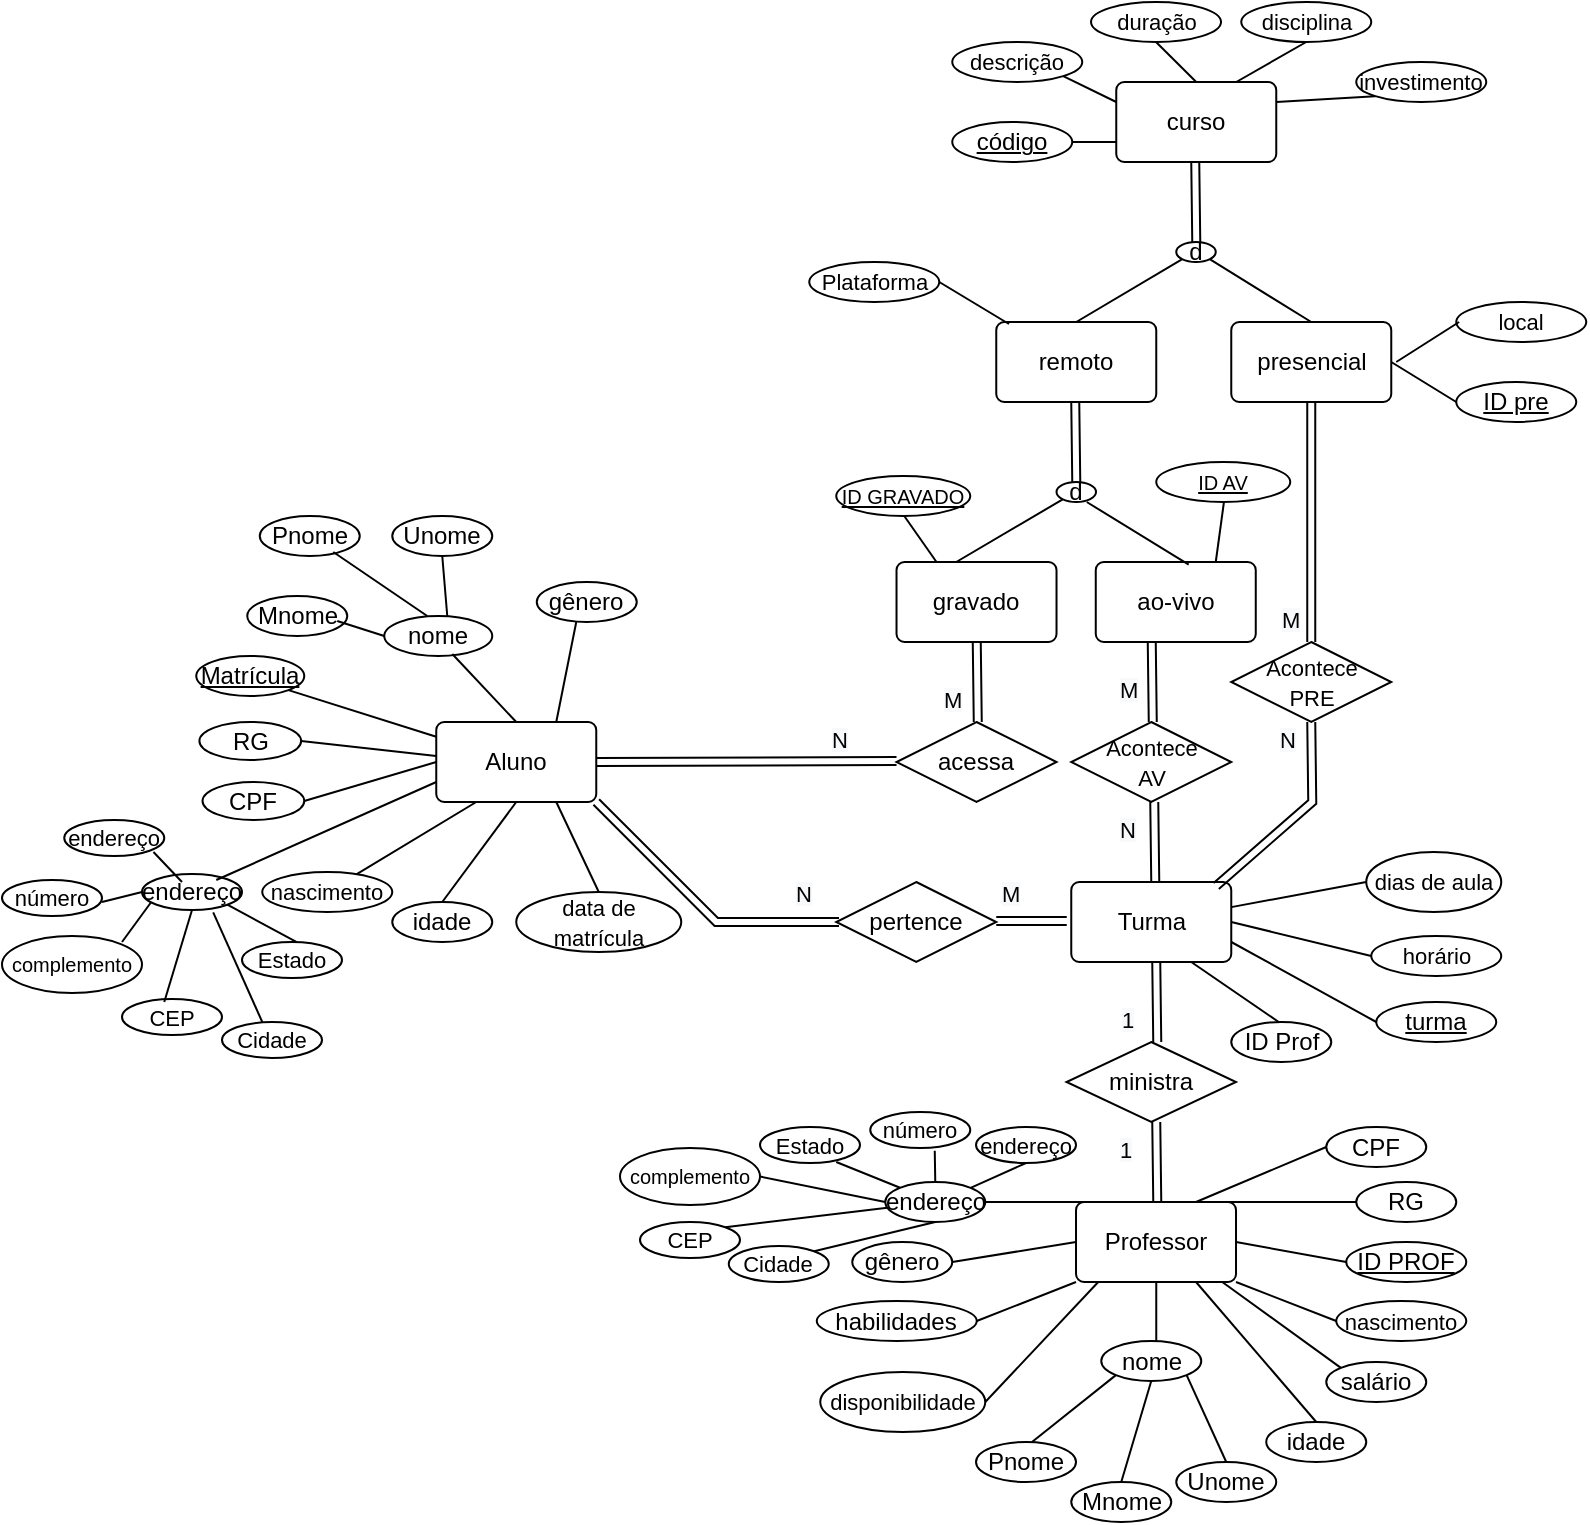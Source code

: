 <mxfile version="15.3.2" type="device" pages="2"><diagram id="I7TXJjzflIB0m5uAzauz" name="Page-1"><mxGraphModel dx="1138" dy="610" grid="1" gridSize="10" guides="1" tooltips="1" connect="1" arrows="1" fold="1" page="1" pageScale="1" pageWidth="827" pageHeight="1169" math="0" shadow="0"><root><mxCell id="0"/><mxCell id="1" parent="0"/><mxCell id="9DK-O7X8YURbkNdmG_Bx-110" value="curso" style="rounded=1;arcSize=10;whiteSpace=wrap;html=1;align=center;" parent="1" vertex="1"><mxGeometry x="567.13" y="70" width="80" height="40" as="geometry"/></mxCell><mxCell id="9DK-O7X8YURbkNdmG_Bx-111" value="salário" style="ellipse;whiteSpace=wrap;html=1;align=center;" parent="1" vertex="1"><mxGeometry x="672.13" y="710" width="50" height="20" as="geometry"/></mxCell><mxCell id="9DK-O7X8YURbkNdmG_Bx-112" value="&lt;font style=&quot;font-size: 11px&quot;&gt;nascimento&lt;/font&gt;" style="ellipse;whiteSpace=wrap;html=1;align=center;" parent="1" vertex="1"><mxGeometry x="677.13" y="679.5" width="65" height="20" as="geometry"/></mxCell><mxCell id="9DK-O7X8YURbkNdmG_Bx-113" value="idade" style="ellipse;whiteSpace=wrap;html=1;align=center;" parent="1" vertex="1"><mxGeometry x="642.13" y="740" width="50" height="20" as="geometry"/></mxCell><mxCell id="9DK-O7X8YURbkNdmG_Bx-114" value="gênero" style="ellipse;whiteSpace=wrap;html=1;align=center;" parent="1" vertex="1"><mxGeometry x="435.13" y="650" width="50" height="20" as="geometry"/></mxCell><mxCell id="9DK-O7X8YURbkNdmG_Bx-115" value="&lt;font style=&quot;font-size: 11px&quot;&gt;disponibilidade&lt;br&gt;&lt;/font&gt;" style="ellipse;whiteSpace=wrap;html=1;align=center;" parent="1" vertex="1"><mxGeometry x="419.13" y="715" width="82.5" height="30" as="geometry"/></mxCell><mxCell id="9DK-O7X8YURbkNdmG_Bx-116" value="RG&lt;br&gt;" style="ellipse;whiteSpace=wrap;html=1;align=center;" parent="1" vertex="1"><mxGeometry x="687.13" y="620" width="50" height="20" as="geometry"/></mxCell><mxCell id="9DK-O7X8YURbkNdmG_Bx-117" value="nome&lt;br&gt;" style="ellipse;whiteSpace=wrap;html=1;align=center;" parent="1" vertex="1"><mxGeometry x="559.63" y="699.5" width="50" height="20" as="geometry"/></mxCell><mxCell id="9DK-O7X8YURbkNdmG_Bx-118" value="endereço" style="ellipse;whiteSpace=wrap;html=1;align=center;" parent="1" vertex="1"><mxGeometry x="451.63" y="620" width="50" height="20" as="geometry"/></mxCell><mxCell id="9DK-O7X8YURbkNdmG_Bx-119" value="&lt;font style=&quot;font-size: 11px&quot;&gt;nascimento&lt;/font&gt;" style="ellipse;whiteSpace=wrap;html=1;align=center;" parent="1" vertex="1"><mxGeometry x="140.13" y="465" width="65" height="20" as="geometry"/></mxCell><mxCell id="9DK-O7X8YURbkNdmG_Bx-120" value="idade" style="ellipse;whiteSpace=wrap;html=1;align=center;" parent="1" vertex="1"><mxGeometry x="205.13" y="480" width="50" height="20" as="geometry"/></mxCell><mxCell id="9DK-O7X8YURbkNdmG_Bx-121" value="gênero" style="ellipse;whiteSpace=wrap;html=1;align=center;" parent="1" vertex="1"><mxGeometry x="277.38" y="320" width="50" height="20" as="geometry"/></mxCell><mxCell id="9DK-O7X8YURbkNdmG_Bx-122" value="&lt;span style=&quot;font-size: 11px&quot;&gt;duração&lt;/span&gt;" style="ellipse;whiteSpace=wrap;html=1;align=center;" parent="1" vertex="1"><mxGeometry x="554.51" y="30" width="65" height="20" as="geometry"/></mxCell><mxCell id="9DK-O7X8YURbkNdmG_Bx-123" value="&lt;font style=&quot;font-size: 11px&quot;&gt;disciplina&lt;/font&gt;" style="ellipse;whiteSpace=wrap;html=1;align=center;" parent="1" vertex="1"><mxGeometry x="629.63" y="30" width="65" height="20" as="geometry"/></mxCell><mxCell id="9DK-O7X8YURbkNdmG_Bx-124" value="&lt;font style=&quot;font-size: 11px&quot;&gt;descrição&lt;/font&gt;" style="ellipse;whiteSpace=wrap;html=1;align=center;" parent="1" vertex="1"><mxGeometry x="485.13" y="50" width="65" height="20" as="geometry"/></mxCell><mxCell id="9DK-O7X8YURbkNdmG_Bx-125" value="&lt;font style=&quot;font-size: 11px&quot;&gt;investimento&lt;/font&gt;" style="ellipse;whiteSpace=wrap;html=1;align=center;" parent="1" vertex="1"><mxGeometry x="687.13" y="60" width="65" height="20" as="geometry"/></mxCell><mxCell id="9DK-O7X8YURbkNdmG_Bx-128" value="pertence" style="shape=rhombus;perimeter=rhombusPerimeter;whiteSpace=wrap;html=1;align=center;" parent="1" vertex="1"><mxGeometry x="427.13" y="470" width="80" height="40" as="geometry"/></mxCell><mxCell id="9DK-O7X8YURbkNdmG_Bx-129" value="ministra" style="shape=rhombus;perimeter=rhombusPerimeter;whiteSpace=wrap;html=1;align=center;" parent="1" vertex="1"><mxGeometry x="542.26" y="550" width="84.75" height="40" as="geometry"/></mxCell><mxCell id="9DK-O7X8YURbkNdmG_Bx-154" value="Aluno" style="rounded=1;arcSize=10;whiteSpace=wrap;html=1;align=center;" parent="1" vertex="1"><mxGeometry x="227.13" y="390" width="80" height="40" as="geometry"/></mxCell><mxCell id="9DK-O7X8YURbkNdmG_Bx-160" value="Matrícula" style="ellipse;whiteSpace=wrap;html=1;align=center;fontStyle=4;" parent="1" vertex="1"><mxGeometry x="107.13" y="357" width="54" height="20" as="geometry"/></mxCell><mxCell id="9DK-O7X8YURbkNdmG_Bx-162" value="" style="endArrow=none;html=1;rounded=0;exitX=0.914;exitY=1;exitDx=0;exitDy=0;exitPerimeter=0;entryX=0;entryY=0;entryDx=0;entryDy=0;" parent="1" source="9DK-O7X8YURbkNdmG_Bx-271" target="9DK-O7X8YURbkNdmG_Bx-111" edge="1"><mxGeometry relative="1" as="geometry"><mxPoint x="713.63" y="880" as="sourcePoint"/><mxPoint x="677.13" y="720" as="targetPoint"/></mxGeometry></mxCell><mxCell id="9DK-O7X8YURbkNdmG_Bx-163" value="" style="endArrow=none;html=1;rounded=0;entryX=0;entryY=0.5;entryDx=0;entryDy=0;exitX=1;exitY=1;exitDx=0;exitDy=0;" parent="1" source="9DK-O7X8YURbkNdmG_Bx-271" target="9DK-O7X8YURbkNdmG_Bx-112" edge="1"><mxGeometry relative="1" as="geometry"><mxPoint x="613.63" y="830" as="sourcePoint"/><mxPoint x="713.63" y="780" as="targetPoint"/><Array as="points"/></mxGeometry></mxCell><mxCell id="9DK-O7X8YURbkNdmG_Bx-164" value="" style="endArrow=none;html=1;rounded=0;entryX=0;entryY=0.5;entryDx=0;entryDy=0;exitX=0.937;exitY=0;exitDx=0;exitDy=0;exitPerimeter=0;" parent="1" source="9DK-O7X8YURbkNdmG_Bx-271" target="9DK-O7X8YURbkNdmG_Bx-116" edge="1"><mxGeometry relative="1" as="geometry"><mxPoint x="627.13" y="630" as="sourcePoint"/><mxPoint x="677.13" y="630" as="targetPoint"/><Array as="points"/></mxGeometry></mxCell><mxCell id="9DK-O7X8YURbkNdmG_Bx-165" value="" style="endArrow=none;html=1;rounded=0;exitX=1;exitY=0.5;exitDx=0;exitDy=0;entryX=0.139;entryY=1;entryDx=0;entryDy=0;entryPerimeter=0;" parent="1" source="9DK-O7X8YURbkNdmG_Bx-115" target="9DK-O7X8YURbkNdmG_Bx-271" edge="1"><mxGeometry relative="1" as="geometry"><mxPoint x="526.13" y="837" as="sourcePoint"/><mxPoint x="543.63" y="840" as="targetPoint"/></mxGeometry></mxCell><mxCell id="9DK-O7X8YURbkNdmG_Bx-166" value="" style="endArrow=none;html=1;rounded=0;exitX=0;exitY=0.25;exitDx=0;exitDy=0;entryX=1;entryY=1;entryDx=0;entryDy=0;" parent="1" source="9DK-O7X8YURbkNdmG_Bx-110" target="9DK-O7X8YURbkNdmG_Bx-124" edge="1"><mxGeometry relative="1" as="geometry"><mxPoint x="617.13" y="60" as="sourcePoint"/><mxPoint x="627.13" y="40" as="targetPoint"/></mxGeometry></mxCell><mxCell id="9DK-O7X8YURbkNdmG_Bx-167" value="" style="endArrow=none;html=1;rounded=0;entryX=0.5;entryY=0;entryDx=0;entryDy=0;exitX=0.75;exitY=1;exitDx=0;exitDy=0;" parent="1" source="9DK-O7X8YURbkNdmG_Bx-271" target="9DK-O7X8YURbkNdmG_Bx-113" edge="1"><mxGeometry relative="1" as="geometry"><mxPoint x="557.13" y="700" as="sourcePoint"/><mxPoint x="503.63" y="800" as="targetPoint"/></mxGeometry></mxCell><mxCell id="9DK-O7X8YURbkNdmG_Bx-168" value="" style="endArrow=none;html=1;rounded=0;exitX=0;exitY=0.5;exitDx=0;exitDy=0;entryX=1;entryY=0.5;entryDx=0;entryDy=0;" parent="1" source="9DK-O7X8YURbkNdmG_Bx-271" target="9DK-O7X8YURbkNdmG_Bx-114" edge="1"><mxGeometry relative="1" as="geometry"><mxPoint x="526.13" y="825" as="sourcePoint"/><mxPoint x="496.13" y="775" as="targetPoint"/></mxGeometry></mxCell><mxCell id="9DK-O7X8YURbkNdmG_Bx-169" value="" style="endArrow=none;html=1;rounded=0;exitX=0.077;exitY=0;exitDx=0;exitDy=0;entryX=1;entryY=0.5;entryDx=0;entryDy=0;exitPerimeter=0;" parent="1" source="9DK-O7X8YURbkNdmG_Bx-271" edge="1" target="9DK-O7X8YURbkNdmG_Bx-118"><mxGeometry relative="1" as="geometry"><mxPoint x="556.13" y="800" as="sourcePoint"/><mxPoint x="507.13" y="630" as="targetPoint"/></mxGeometry></mxCell><mxCell id="9DK-O7X8YURbkNdmG_Bx-171" value="nome&lt;br&gt;" style="ellipse;whiteSpace=wrap;html=1;align=center;" parent="1" vertex="1"><mxGeometry x="201.13" y="337" width="54" height="20" as="geometry"/></mxCell><mxCell id="9DK-O7X8YURbkNdmG_Bx-172" value="endereço" style="ellipse;whiteSpace=wrap;html=1;align=center;" parent="1" vertex="1"><mxGeometry x="80" y="466" width="50" height="18" as="geometry"/></mxCell><mxCell id="9DK-O7X8YURbkNdmG_Bx-173" value="&lt;font style=&quot;font-size: 11px&quot;&gt;data de matrícula&lt;br&gt;&lt;/font&gt;" style="ellipse;whiteSpace=wrap;html=1;align=center;" parent="1" vertex="1"><mxGeometry x="267.13" y="475" width="82.5" height="30" as="geometry"/></mxCell><mxCell id="9DK-O7X8YURbkNdmG_Bx-174" value="" style="endArrow=none;html=1;rounded=0;entryX=0.75;entryY=0;entryDx=0;entryDy=0;" parent="1" target="9DK-O7X8YURbkNdmG_Bx-154" edge="1"><mxGeometry relative="1" as="geometry"><mxPoint x="297.13" y="340" as="sourcePoint"/><mxPoint x="261" y="427" as="targetPoint"/></mxGeometry></mxCell><mxCell id="9DK-O7X8YURbkNdmG_Bx-175" value="" style="endArrow=none;html=1;rounded=0;entryX=0.5;entryY=1;entryDx=0;entryDy=0;exitX=0.5;exitY=0;exitDx=0;exitDy=0;" parent="1" source="9DK-O7X8YURbkNdmG_Bx-120" target="9DK-O7X8YURbkNdmG_Bx-154" edge="1"><mxGeometry relative="1" as="geometry"><mxPoint x="221.0" y="467" as="sourcePoint"/><mxPoint x="191.0" y="417" as="targetPoint"/></mxGeometry></mxCell><mxCell id="9DK-O7X8YURbkNdmG_Bx-176" value="" style="endArrow=none;html=1;rounded=0;entryX=0.25;entryY=1;entryDx=0;entryDy=0;" parent="1" source="9DK-O7X8YURbkNdmG_Bx-119" target="9DK-O7X8YURbkNdmG_Bx-154" edge="1"><mxGeometry relative="1" as="geometry"><mxPoint x="167.0" y="447" as="sourcePoint"/><mxPoint x="137.0" y="397" as="targetPoint"/></mxGeometry></mxCell><mxCell id="9DK-O7X8YURbkNdmG_Bx-177" value="" style="endArrow=none;html=1;rounded=0;entryX=0;entryY=0.75;entryDx=0;entryDy=0;exitX=0.743;exitY=0.167;exitDx=0;exitDy=0;exitPerimeter=0;" parent="1" source="9DK-O7X8YURbkNdmG_Bx-172" target="9DK-O7X8YURbkNdmG_Bx-154" edge="1"><mxGeometry relative="1" as="geometry"><mxPoint x="167.13" y="420" as="sourcePoint"/><mxPoint x="241.0" y="407" as="targetPoint"/></mxGeometry></mxCell><mxCell id="9DK-O7X8YURbkNdmG_Bx-178" value="" style="endArrow=none;html=1;rounded=0;exitX=1;exitY=1;exitDx=0;exitDy=0;" parent="1" source="9DK-O7X8YURbkNdmG_Bx-160" target="9DK-O7X8YURbkNdmG_Bx-154" edge="1"><mxGeometry relative="1" as="geometry"><mxPoint x="167.0" y="397" as="sourcePoint"/><mxPoint x="211.0" y="407" as="targetPoint"/></mxGeometry></mxCell><mxCell id="9DK-O7X8YURbkNdmG_Bx-179" value="" style="endArrow=none;html=1;rounded=0;entryX=0.5;entryY=0;entryDx=0;entryDy=0;exitX=0.63;exitY=0.95;exitDx=0;exitDy=0;exitPerimeter=0;" parent="1" source="9DK-O7X8YURbkNdmG_Bx-171" target="9DK-O7X8YURbkNdmG_Bx-154" edge="1"><mxGeometry relative="1" as="geometry"><mxPoint x="187.0" y="377" as="sourcePoint"/><mxPoint x="241.0" y="387" as="targetPoint"/></mxGeometry></mxCell><mxCell id="9DK-O7X8YURbkNdmG_Bx-189" value="" style="endArrow=none;html=1;rounded=0;entryX=1;entryY=0.25;entryDx=0;entryDy=0;exitX=0;exitY=1;exitDx=0;exitDy=0;" parent="1" source="9DK-O7X8YURbkNdmG_Bx-125" target="9DK-O7X8YURbkNdmG_Bx-110" edge="1"><mxGeometry relative="1" as="geometry"><mxPoint x="677.13" y="90" as="sourcePoint"/><mxPoint x="677.13" y="90" as="targetPoint"/></mxGeometry></mxCell><mxCell id="9DK-O7X8YURbkNdmG_Bx-190" value="" style="endArrow=none;html=1;rounded=0;entryX=0.5;entryY=0;entryDx=0;entryDy=0;exitX=0.5;exitY=1;exitDx=0;exitDy=0;" parent="1" source="9DK-O7X8YURbkNdmG_Bx-122" target="9DK-O7X8YURbkNdmG_Bx-110" edge="1"><mxGeometry relative="1" as="geometry"><mxPoint x="732.13" y="100" as="sourcePoint"/><mxPoint x="647.13" y="80" as="targetPoint"/></mxGeometry></mxCell><mxCell id="9DK-O7X8YURbkNdmG_Bx-191" value="" style="endArrow=none;html=1;rounded=0;entryX=0.75;entryY=0;entryDx=0;entryDy=0;exitX=0.5;exitY=1;exitDx=0;exitDy=0;" parent="1" source="9DK-O7X8YURbkNdmG_Bx-123" target="9DK-O7X8YURbkNdmG_Bx-110" edge="1"><mxGeometry relative="1" as="geometry"><mxPoint x="707.13" y="50" as="sourcePoint"/><mxPoint x="627.13" y="60" as="targetPoint"/></mxGeometry></mxCell><mxCell id="9DK-O7X8YURbkNdmG_Bx-193" value="ID PROF" style="ellipse;whiteSpace=wrap;html=1;align=center;fontStyle=4;" parent="1" vertex="1"><mxGeometry x="682.13" y="650" width="60" height="20" as="geometry"/></mxCell><mxCell id="9DK-O7X8YURbkNdmG_Bx-194" value="" style="endArrow=none;html=1;rounded=0;entryX=0;entryY=0.5;entryDx=0;entryDy=0;exitX=1;exitY=0.5;exitDx=0;exitDy=0;" parent="1" source="9DK-O7X8YURbkNdmG_Bx-271" target="9DK-O7X8YURbkNdmG_Bx-193" edge="1"><mxGeometry relative="1" as="geometry"><mxPoint x="637.13" y="650" as="sourcePoint"/><mxPoint x="716.63" y="758" as="targetPoint"/><Array as="points"/></mxGeometry></mxCell><mxCell id="9DK-O7X8YURbkNdmG_Bx-195" value="" style="endArrow=none;html=1;rounded=0;exitX=0;exitY=0.75;exitDx=0;exitDy=0;entryX=1;entryY=0.5;entryDx=0;entryDy=0;" parent="1" source="9DK-O7X8YURbkNdmG_Bx-110" target="9DK-O7X8YURbkNdmG_Bx-196" edge="1"><mxGeometry relative="1" as="geometry"><mxPoint x="628.17" y="79" as="sourcePoint"/><mxPoint x="557.13" y="50" as="targetPoint"/><Array as="points"/></mxGeometry></mxCell><mxCell id="9DK-O7X8YURbkNdmG_Bx-196" value="código" style="ellipse;whiteSpace=wrap;html=1;align=center;fontStyle=4;" parent="1" vertex="1"><mxGeometry x="485.13" y="90" width="60" height="20" as="geometry"/></mxCell><mxCell id="9DK-O7X8YURbkNdmG_Bx-199" value="Pnome" style="ellipse;whiteSpace=wrap;html=1;align=center;" parent="1" vertex="1"><mxGeometry x="497.01" y="750" width="50" height="20" as="geometry"/></mxCell><mxCell id="9DK-O7X8YURbkNdmG_Bx-200" value="Unome" style="ellipse;whiteSpace=wrap;html=1;align=center;" parent="1" vertex="1"><mxGeometry x="597.13" y="760" width="50" height="20" as="geometry"/></mxCell><mxCell id="9DK-O7X8YURbkNdmG_Bx-202" value="" style="endArrow=none;html=1;rounded=0;exitX=0.5;exitY=0;exitDx=0;exitDy=0;entryX=0.5;entryY=1;entryDx=0;entryDy=0;" parent="1" source="9DK-O7X8YURbkNdmG_Bx-203" target="9DK-O7X8YURbkNdmG_Bx-117" edge="1"><mxGeometry relative="1" as="geometry"><mxPoint x="501.63" y="752.5" as="sourcePoint"/><mxPoint x="591.63" y="719.5" as="targetPoint"/></mxGeometry></mxCell><mxCell id="9DK-O7X8YURbkNdmG_Bx-203" value="Mnome" style="ellipse;whiteSpace=wrap;html=1;align=center;" parent="1" vertex="1"><mxGeometry x="544.63" y="770" width="50" height="20" as="geometry"/></mxCell><mxCell id="9DK-O7X8YURbkNdmG_Bx-204" value="" style="endArrow=none;html=1;rounded=0;entryX=0.5;entryY=1;entryDx=0;entryDy=0;" parent="1" edge="1"><mxGeometry relative="1" as="geometry"><mxPoint x="587.13" y="699.5" as="sourcePoint"/><mxPoint x="587.13" y="669.5" as="targetPoint"/></mxGeometry></mxCell><mxCell id="9DK-O7X8YURbkNdmG_Bx-205" value="Pnome" style="ellipse;whiteSpace=wrap;html=1;align=center;" parent="1" vertex="1"><mxGeometry x="138.88" y="287" width="50" height="20" as="geometry"/></mxCell><mxCell id="9DK-O7X8YURbkNdmG_Bx-206" value="Mnome" style="ellipse;whiteSpace=wrap;html=1;align=center;" parent="1" vertex="1"><mxGeometry x="132.63" y="327" width="50" height="20" as="geometry"/></mxCell><mxCell id="9DK-O7X8YURbkNdmG_Bx-207" value="Unome" style="ellipse;whiteSpace=wrap;html=1;align=center;" parent="1" vertex="1"><mxGeometry x="205.13" y="287" width="50" height="20" as="geometry"/></mxCell><mxCell id="9DK-O7X8YURbkNdmG_Bx-208" value="" style="endArrow=none;html=1;rounded=0;exitX=1;exitY=0.5;exitDx=0;exitDy=0;entryX=0;entryY=0.5;entryDx=0;entryDy=0;" parent="1" target="9DK-O7X8YURbkNdmG_Bx-171" edge="1"><mxGeometry relative="1" as="geometry"><mxPoint x="177.63" y="339.5" as="sourcePoint"/><mxPoint x="245.13" y="354.5" as="targetPoint"/></mxGeometry></mxCell><mxCell id="9DK-O7X8YURbkNdmG_Bx-209" value="" style="endArrow=none;html=1;rounded=0;exitX=0.735;exitY=0.9;exitDx=0;exitDy=0;entryX=0;entryY=0.5;entryDx=0;entryDy=0;exitPerimeter=0;" parent="1" source="9DK-O7X8YURbkNdmG_Bx-205" edge="1"><mxGeometry relative="1" as="geometry"><mxPoint x="199.13" y="329.5" as="sourcePoint"/><mxPoint x="222.63" y="337" as="targetPoint"/></mxGeometry></mxCell><mxCell id="9DK-O7X8YURbkNdmG_Bx-210" value="" style="endArrow=none;html=1;rounded=0;exitX=0.5;exitY=1;exitDx=0;exitDy=0;entryX=0;entryY=0.5;entryDx=0;entryDy=0;" parent="1" source="9DK-O7X8YURbkNdmG_Bx-207" edge="1"><mxGeometry relative="1" as="geometry"><mxPoint x="209.13" y="329.5" as="sourcePoint"/><mxPoint x="232.63" y="337" as="targetPoint"/></mxGeometry></mxCell><mxCell id="9DK-O7X8YURbkNdmG_Bx-211" value="habilidades" style="ellipse;whiteSpace=wrap;html=1;align=center;" parent="1" vertex="1"><mxGeometry x="417.38" y="679.5" width="80" height="20" as="geometry"/></mxCell><mxCell id="9DK-O7X8YURbkNdmG_Bx-212" value="" style="endArrow=none;html=1;rounded=0;entryX=1;entryY=0.5;entryDx=0;entryDy=0;exitX=0;exitY=1;exitDx=0;exitDy=0;" parent="1" source="9DK-O7X8YURbkNdmG_Bx-271" target="9DK-O7X8YURbkNdmG_Bx-211" edge="1"><mxGeometry relative="1" as="geometry"><mxPoint x="553.63" y="830" as="sourcePoint"/><mxPoint x="464.308" y="780.001" as="targetPoint"/></mxGeometry></mxCell><mxCell id="9DK-O7X8YURbkNdmG_Bx-217" value="" style="shape=link;html=1;rounded=0;width=4;" parent="1" edge="1"><mxGeometry relative="1" as="geometry"><mxPoint x="607.13" y="150" as="sourcePoint"/><mxPoint x="606.63" y="110" as="targetPoint"/><Array as="points"><mxPoint x="606.63" y="150"/></Array></mxGeometry></mxCell><mxCell id="9DK-O7X8YURbkNdmG_Bx-220" value="d" style="ellipse;whiteSpace=wrap;html=1;align=center;" parent="1" vertex="1"><mxGeometry x="597.13" y="150" width="19.75" height="10" as="geometry"/></mxCell><mxCell id="9DK-O7X8YURbkNdmG_Bx-222" value="remoto" style="rounded=1;arcSize=10;whiteSpace=wrap;html=1;align=center;" parent="1" vertex="1"><mxGeometry x="507.13" y="190" width="80" height="40" as="geometry"/></mxCell><mxCell id="9DK-O7X8YURbkNdmG_Bx-223" value="presencial" style="rounded=1;arcSize=10;whiteSpace=wrap;html=1;align=center;" parent="1" vertex="1"><mxGeometry x="624.63" y="190" width="80" height="40" as="geometry"/></mxCell><mxCell id="9DK-O7X8YURbkNdmG_Bx-224" value="" style="endArrow=none;html=1;rounded=0;exitX=0.5;exitY=0;exitDx=0;exitDy=0;entryX=0;entryY=1;entryDx=0;entryDy=0;" parent="1" source="9DK-O7X8YURbkNdmG_Bx-222" target="9DK-O7X8YURbkNdmG_Bx-220" edge="1"><mxGeometry relative="1" as="geometry"><mxPoint x="502.38" y="205" as="sourcePoint"/><mxPoint x="597.13" y="160" as="targetPoint"/><Array as="points"/></mxGeometry></mxCell><mxCell id="9DK-O7X8YURbkNdmG_Bx-227" value="" style="endArrow=none;html=1;rounded=0;exitX=0.5;exitY=0;exitDx=0;exitDy=0;entryX=1;entryY=1;entryDx=0;entryDy=0;" parent="1" source="9DK-O7X8YURbkNdmG_Bx-223" target="9DK-O7X8YURbkNdmG_Bx-220" edge="1"><mxGeometry relative="1" as="geometry"><mxPoint x="557.13" y="200" as="sourcePoint"/><mxPoint x="610.353" y="168.695" as="targetPoint"/><Array as="points"/></mxGeometry></mxCell><mxCell id="9DK-O7X8YURbkNdmG_Bx-231" value="" style="shape=link;html=1;rounded=0;width=4;" parent="1" edge="1"><mxGeometry relative="1" as="geometry"><mxPoint x="547.13" y="270" as="sourcePoint"/><mxPoint x="546.63" y="230" as="targetPoint"/><Array as="points"><mxPoint x="546.63" y="270"/></Array></mxGeometry></mxCell><mxCell id="9DK-O7X8YURbkNdmG_Bx-232" value="d" style="ellipse;whiteSpace=wrap;html=1;align=center;" parent="1" vertex="1"><mxGeometry x="537.26" y="270" width="19.75" height="10" as="geometry"/></mxCell><mxCell id="9DK-O7X8YURbkNdmG_Bx-234" value="gravado" style="rounded=1;arcSize=10;whiteSpace=wrap;html=1;align=center;" parent="1" vertex="1"><mxGeometry x="457.26" y="310" width="80" height="40" as="geometry"/></mxCell><mxCell id="9DK-O7X8YURbkNdmG_Bx-235" value="ao-vivo" style="rounded=1;arcSize=10;whiteSpace=wrap;html=1;align=center;" parent="1" vertex="1"><mxGeometry x="556.88" y="310" width="80" height="40" as="geometry"/></mxCell><mxCell id="9DK-O7X8YURbkNdmG_Bx-236" value="" style="endArrow=none;html=1;rounded=0;exitX=0.5;exitY=0;exitDx=0;exitDy=0;entryX=0;entryY=1;entryDx=0;entryDy=0;" parent="1" edge="1"><mxGeometry relative="1" as="geometry"><mxPoint x="487.13" y="310" as="sourcePoint"/><mxPoint x="540.353" y="278.695" as="targetPoint"/><Array as="points"/></mxGeometry></mxCell><mxCell id="9DK-O7X8YURbkNdmG_Bx-237" value="" style="endArrow=none;html=1;rounded=0;exitX=0.5;exitY=0;exitDx=0;exitDy=0;entryX=1;entryY=1;entryDx=0;entryDy=0;" parent="1" edge="1"><mxGeometry relative="1" as="geometry"><mxPoint x="603.35" y="311.3" as="sourcePoint"/><mxPoint x="552.377" y="279.995" as="targetPoint"/><Array as="points"/></mxGeometry></mxCell><mxCell id="9DK-O7X8YURbkNdmG_Bx-238" value="&lt;span style=&quot;font-size: 11px&quot;&gt;Plataforma&lt;/span&gt;" style="ellipse;whiteSpace=wrap;html=1;align=center;" parent="1" vertex="1"><mxGeometry x="413.63" y="160" width="65" height="20" as="geometry"/></mxCell><mxCell id="9DK-O7X8YURbkNdmG_Bx-239" value="" style="endArrow=none;html=1;rounded=0;exitX=0.5;exitY=0;exitDx=0;exitDy=0;entryX=1;entryY=0.5;entryDx=0;entryDy=0;" parent="1" edge="1" target="9DK-O7X8YURbkNdmG_Bx-238"><mxGeometry relative="1" as="geometry"><mxPoint x="513.49" y="191" as="sourcePoint"/><mxPoint x="462.52" y="160" as="targetPoint"/><Array as="points"/></mxGeometry></mxCell><mxCell id="9DK-O7X8YURbkNdmG_Bx-245" value="&lt;font style=&quot;font-size: 11px&quot;&gt;Acontece&lt;br&gt;PRE&lt;/font&gt;" style="shape=rhombus;perimeter=rhombusPerimeter;whiteSpace=wrap;html=1;align=center;" parent="1" vertex="1"><mxGeometry x="624.63" y="350" width="80" height="40" as="geometry"/></mxCell><mxCell id="9DK-O7X8YURbkNdmG_Bx-246" value="&lt;font style=&quot;font-size: 11px&quot;&gt;Acontece&lt;br&gt;AV&lt;/font&gt;" style="shape=rhombus;perimeter=rhombusPerimeter;whiteSpace=wrap;html=1;align=center;" parent="1" vertex="1"><mxGeometry x="544.63" y="390" width="80" height="40" as="geometry"/></mxCell><mxCell id="9DK-O7X8YURbkNdmG_Bx-247" value="" style="shape=link;html=1;rounded=0;width=4;" parent="1" edge="1"><mxGeometry relative="1" as="geometry"><mxPoint x="585.38" y="390" as="sourcePoint"/><mxPoint x="584.88" y="350" as="targetPoint"/><Array as="points"><mxPoint x="584.88" y="390"/></Array></mxGeometry></mxCell><mxCell id="9DK-O7X8YURbkNdmG_Bx-251" value="&lt;span style=&quot;font-size: 11px&quot;&gt;horário&lt;/span&gt;" style="ellipse;whiteSpace=wrap;html=1;align=center;" parent="1" vertex="1"><mxGeometry x="694.63" y="497" width="65" height="20" as="geometry"/></mxCell><mxCell id="9DK-O7X8YURbkNdmG_Bx-252" value="&lt;span style=&quot;font-size: 11px&quot;&gt;dias de aula&lt;/span&gt;" style="ellipse;whiteSpace=wrap;html=1;align=center;" parent="1" vertex="1"><mxGeometry x="692.13" y="455" width="67.5" height="30" as="geometry"/></mxCell><mxCell id="9DK-O7X8YURbkNdmG_Bx-255" value="" style="endArrow=none;html=1;rounded=0;entryX=0;entryY=0.5;entryDx=0;entryDy=0;" parent="1" source="9DK-O7X8YURbkNdmG_Bx-263" target="9DK-O7X8YURbkNdmG_Bx-252" edge="1"><mxGeometry relative="1" as="geometry"><mxPoint x="627.63" y="440" as="sourcePoint"/><mxPoint x="692.13" y="470" as="targetPoint"/></mxGeometry></mxCell><mxCell id="9DK-O7X8YURbkNdmG_Bx-256" value="" style="endArrow=none;html=1;rounded=0;exitX=1;exitY=0.5;exitDx=0;exitDy=0;entryX=0;entryY=0.5;entryDx=0;entryDy=0;" parent="1" source="9DK-O7X8YURbkNdmG_Bx-263" target="9DK-O7X8YURbkNdmG_Bx-251" edge="1"><mxGeometry relative="1" as="geometry"><mxPoint x="645.67" y="463" as="sourcePoint"/><mxPoint x="692.13" y="497" as="targetPoint"/></mxGeometry></mxCell><mxCell id="9DK-O7X8YURbkNdmG_Bx-259" value="turma" style="ellipse;whiteSpace=wrap;html=1;align=center;fontStyle=4;" parent="1" vertex="1"><mxGeometry x="697.13" y="530" width="60" height="20" as="geometry"/></mxCell><mxCell id="9DK-O7X8YURbkNdmG_Bx-260" value="" style="endArrow=none;html=1;rounded=0;exitX=0;exitY=0.5;exitDx=0;exitDy=0;entryX=1;entryY=0.75;entryDx=0;entryDy=0;" parent="1" source="9DK-O7X8YURbkNdmG_Bx-259" target="9DK-O7X8YURbkNdmG_Bx-263" edge="1"><mxGeometry relative="1" as="geometry"><mxPoint x="692.13" y="530" as="sourcePoint"/><mxPoint x="669.13" y="490" as="targetPoint"/></mxGeometry></mxCell><mxCell id="9DK-O7X8YURbkNdmG_Bx-262" value="" style="shape=link;html=1;rounded=0;width=4;" parent="1" edge="1"><mxGeometry relative="1" as="geometry"><mxPoint x="586.63" y="470" as="sourcePoint"/><mxPoint x="586.13" y="430" as="targetPoint"/><Array as="points"><mxPoint x="586.13" y="470"/></Array></mxGeometry></mxCell><mxCell id="9DK-O7X8YURbkNdmG_Bx-263" value="Turma" style="rounded=1;arcSize=10;whiteSpace=wrap;html=1;align=center;" parent="1" vertex="1"><mxGeometry x="544.63" y="470" width="80" height="40" as="geometry"/></mxCell><mxCell id="9DK-O7X8YURbkNdmG_Bx-265" value="" style="shape=link;html=1;rounded=0;width=4;entryX=0.5;entryY=1;entryDx=0;entryDy=0;exitX=0.906;exitY=0.05;exitDx=0;exitDy=0;exitPerimeter=0;" parent="1" source="9DK-O7X8YURbkNdmG_Bx-263" target="9DK-O7X8YURbkNdmG_Bx-245" edge="1"><mxGeometry relative="1" as="geometry"><mxPoint x="625.13" y="470" as="sourcePoint"/><mxPoint x="624.63" y="430" as="targetPoint"/><Array as="points"><mxPoint x="665.13" y="430"/></Array></mxGeometry></mxCell><mxCell id="9DK-O7X8YURbkNdmG_Bx-266" value="" style="shape=link;html=1;rounded=0;width=4;" parent="1" edge="1"><mxGeometry relative="1" as="geometry"><mxPoint x="542.38" y="489.5" as="sourcePoint"/><mxPoint x="507.13" y="489.5" as="targetPoint"/><Array as="points"><mxPoint x="541.88" y="489.5"/></Array></mxGeometry></mxCell><mxCell id="9DK-O7X8YURbkNdmG_Bx-268" value="" style="shape=link;html=1;rounded=0;width=4;" parent="1" edge="1"><mxGeometry relative="1" as="geometry"><mxPoint x="587.63" y="550" as="sourcePoint"/><mxPoint x="587.13" y="510" as="targetPoint"/><Array as="points"><mxPoint x="587.13" y="550"/></Array></mxGeometry></mxCell><mxCell id="9DK-O7X8YURbkNdmG_Bx-270" value="" style="shape=link;html=1;rounded=0;width=4;" parent="1" edge="1"><mxGeometry relative="1" as="geometry"><mxPoint x="587.63" y="630" as="sourcePoint"/><mxPoint x="587.13" y="590" as="targetPoint"/><Array as="points"><mxPoint x="587.13" y="630"/></Array></mxGeometry></mxCell><mxCell id="9DK-O7X8YURbkNdmG_Bx-271" value="Professor" style="rounded=1;arcSize=10;whiteSpace=wrap;html=1;align=center;" parent="1" vertex="1"><mxGeometry x="547.01" y="630" width="80" height="40" as="geometry"/></mxCell><mxCell id="9DK-O7X8YURbkNdmG_Bx-276" value="" style="endArrow=none;html=1;rounded=0;exitX=0.5;exitY=0;exitDx=0;exitDy=0;entryX=0;entryY=1;entryDx=0;entryDy=0;" parent="1" target="9DK-O7X8YURbkNdmG_Bx-117" edge="1"><mxGeometry relative="1" as="geometry"><mxPoint x="525.01" y="750" as="sourcePoint"/><mxPoint x="547.01" y="699.5" as="targetPoint"/></mxGeometry></mxCell><mxCell id="9DK-O7X8YURbkNdmG_Bx-277" value="" style="endArrow=none;html=1;rounded=0;exitX=0.5;exitY=0;exitDx=0;exitDy=0;entryX=1;entryY=1;entryDx=0;entryDy=0;" parent="1" source="9DK-O7X8YURbkNdmG_Bx-200" target="9DK-O7X8YURbkNdmG_Bx-117" edge="1"><mxGeometry relative="1" as="geometry"><mxPoint x="579.63" y="780" as="sourcePoint"/><mxPoint x="594.63" y="729.5" as="targetPoint"/></mxGeometry></mxCell><mxCell id="9DK-O7X8YURbkNdmG_Bx-278" value="" style="shape=link;html=1;rounded=0;width=4;entryX=1;entryY=1;entryDx=0;entryDy=0;" parent="1" target="9DK-O7X8YURbkNdmG_Bx-154" edge="1"><mxGeometry relative="1" as="geometry"><mxPoint x="428.51" y="490" as="sourcePoint"/><mxPoint x="393.26" y="490" as="targetPoint"/><Array as="points"><mxPoint x="428.01" y="490"/><mxPoint x="367.13" y="490"/></Array></mxGeometry></mxCell><mxCell id="9DK-O7X8YURbkNdmG_Bx-279" value="acessa" style="shape=rhombus;perimeter=rhombusPerimeter;whiteSpace=wrap;html=1;align=center;" parent="1" vertex="1"><mxGeometry x="457.26" y="390" width="80" height="40" as="geometry"/></mxCell><mxCell id="9DK-O7X8YURbkNdmG_Bx-280" value="" style="shape=link;html=1;rounded=0;width=4;" parent="1" edge="1"><mxGeometry relative="1" as="geometry"><mxPoint x="497.88" y="390" as="sourcePoint"/><mxPoint x="497.38" y="350" as="targetPoint"/><Array as="points"><mxPoint x="497.38" y="390"/></Array></mxGeometry></mxCell><mxCell id="9DK-O7X8YURbkNdmG_Bx-281" value="" style="shape=link;html=1;rounded=0;width=4;entryX=1;entryY=0.5;entryDx=0;entryDy=0;" parent="1" target="9DK-O7X8YURbkNdmG_Bx-154" edge="1"><mxGeometry relative="1" as="geometry"><mxPoint x="457.26" y="409.5" as="sourcePoint"/><mxPoint x="422.01" y="409.5" as="targetPoint"/><Array as="points"><mxPoint x="456.76" y="409.5"/></Array></mxGeometry></mxCell><mxCell id="9DK-O7X8YURbkNdmG_Bx-287" value="" style="endArrow=none;html=1;rounded=0;entryX=0.75;entryY=1;entryDx=0;entryDy=0;exitX=0.5;exitY=0;exitDx=0;exitDy=0;" parent="1" source="9DK-O7X8YURbkNdmG_Bx-173" target="9DK-O7X8YURbkNdmG_Bx-154" edge="1"><mxGeometry relative="1" as="geometry"><mxPoint x="291.5" y="475.5" as="sourcePoint"/><mxPoint x="337.63" y="438.5" as="targetPoint"/></mxGeometry></mxCell><mxCell id="9DK-O7X8YURbkNdmG_Bx-288" value="" style="shape=link;html=1;rounded=0;width=4;entryX=0.5;entryY=1;entryDx=0;entryDy=0;" parent="1" target="9DK-O7X8YURbkNdmG_Bx-223" edge="1"><mxGeometry relative="1" as="geometry"><mxPoint x="664.63" y="350" as="sourcePoint"/><mxPoint x="664.13" y="310" as="targetPoint"/><Array as="points"><mxPoint x="664.13" y="350"/></Array></mxGeometry></mxCell><mxCell id="9DK-O7X8YURbkNdmG_Bx-296" value="&lt;span style=&quot;color: rgb(0 , 0 , 0) ; font-family: &amp;#34;helvetica&amp;#34; ; font-size: 11px ; font-style: normal ; font-weight: 400 ; letter-spacing: normal ; text-align: center ; text-indent: 0px ; text-transform: none ; word-spacing: 0px ; background-color: rgb(248 , 249 , 250) ; display: inline ; float: none&quot;&gt;M&lt;/span&gt;" style="text;whiteSpace=wrap;html=1;" parent="1" vertex="1"><mxGeometry x="648.38" y="325" width="18.75" height="25" as="geometry"/></mxCell><mxCell id="9DK-O7X8YURbkNdmG_Bx-299" value="&lt;span style=&quot;color: rgb(0 , 0 , 0) ; font-family: &amp;#34;helvetica&amp;#34; ; font-size: 11px ; font-style: normal ; font-weight: 400 ; letter-spacing: normal ; text-align: center ; text-indent: 0px ; text-transform: none ; word-spacing: 0px ; background-color: rgb(248 , 249 , 250) ; display: inline ; float: none&quot;&gt;N&lt;/span&gt;" style="text;whiteSpace=wrap;html=1;" parent="1" vertex="1"><mxGeometry x="647.13" y="385" width="20" height="25" as="geometry"/></mxCell><mxCell id="9DK-O7X8YURbkNdmG_Bx-300" value="&lt;span style=&quot;color: rgb(0 , 0 , 0) ; font-family: &amp;#34;helvetica&amp;#34; ; font-size: 11px ; font-style: normal ; font-weight: 400 ; letter-spacing: normal ; text-align: center ; text-indent: 0px ; text-transform: none ; word-spacing: 0px ; background-color: rgb(248 , 249 , 250) ; display: inline ; float: none&quot;&gt;M&lt;/span&gt;" style="text;whiteSpace=wrap;html=1;" parent="1" vertex="1"><mxGeometry x="508.26" y="462" width="18.75" height="25" as="geometry"/></mxCell><mxCell id="9DK-O7X8YURbkNdmG_Bx-301" value="&lt;span style=&quot;color: rgb(0 , 0 , 0) ; font-family: &amp;#34;helvetica&amp;#34; ; font-size: 11px ; font-style: normal ; font-weight: 400 ; letter-spacing: normal ; text-align: center ; text-indent: 0px ; text-transform: none ; word-spacing: 0px ; background-color: rgb(248 , 249 , 250) ; display: inline ; float: none&quot;&gt;N&lt;/span&gt;" style="text;whiteSpace=wrap;html=1;" parent="1" vertex="1"><mxGeometry x="404.88" y="462" width="20" height="25" as="geometry"/></mxCell><mxCell id="9DK-O7X8YURbkNdmG_Bx-302" value="&lt;span style=&quot;color: rgb(0 , 0 , 0) ; font-family: &amp;#34;helvetica&amp;#34; ; font-size: 11px ; font-style: normal ; font-weight: 400 ; letter-spacing: normal ; text-align: center ; text-indent: 0px ; text-transform: none ; word-spacing: 0px ; background-color: rgb(248 , 249 , 250) ; display: inline ; float: none&quot;&gt;M&lt;/span&gt;" style="text;whiteSpace=wrap;html=1;" parent="1" vertex="1"><mxGeometry x="478.63" y="365" width="18.75" height="25" as="geometry"/></mxCell><mxCell id="9DK-O7X8YURbkNdmG_Bx-304" value="&lt;span style=&quot;color: rgb(0 , 0 , 0) ; font-family: &amp;#34;helvetica&amp;#34; ; font-size: 11px ; font-style: normal ; font-weight: 400 ; letter-spacing: normal ; text-align: center ; text-indent: 0px ; text-transform: none ; word-spacing: 0px ; background-color: rgb(248 , 249 , 250) ; display: inline ; float: none&quot;&gt;N&lt;/span&gt;" style="text;whiteSpace=wrap;html=1;" parent="1" vertex="1"><mxGeometry x="423.38" y="385" width="20" height="25" as="geometry"/></mxCell><mxCell id="9DK-O7X8YURbkNdmG_Bx-305" value="&lt;span style=&quot;color: rgb(0 , 0 , 0) ; font-family: &amp;#34;helvetica&amp;#34; ; font-size: 11px ; font-style: normal ; font-weight: 400 ; letter-spacing: normal ; text-align: center ; text-indent: 0px ; text-transform: none ; word-spacing: 0px ; background-color: rgb(248 , 249 , 250) ; display: inline ; float: none&quot;&gt;M&lt;/span&gt;" style="text;whiteSpace=wrap;html=1;" parent="1" vertex="1"><mxGeometry x="567.13" y="360" width="18.75" height="25" as="geometry"/></mxCell><mxCell id="9DK-O7X8YURbkNdmG_Bx-306" value="&lt;span style=&quot;color: rgb(0 , 0 , 0) ; font-family: &amp;#34;helvetica&amp;#34; ; font-size: 11px ; font-style: normal ; font-weight: 400 ; letter-spacing: normal ; text-align: center ; text-indent: 0px ; text-transform: none ; word-spacing: 0px ; background-color: rgb(248 , 249 , 250) ; display: inline ; float: none&quot;&gt;N&lt;/span&gt;" style="text;whiteSpace=wrap;html=1;" parent="1" vertex="1"><mxGeometry x="567.13" y="430" width="20" height="25" as="geometry"/></mxCell><mxCell id="9DK-O7X8YURbkNdmG_Bx-307" value="&lt;span style=&quot;color: rgb(0 , 0 , 0) ; font-family: &amp;#34;helvetica&amp;#34; ; font-size: 11px ; font-style: normal ; font-weight: 400 ; letter-spacing: normal ; text-align: center ; text-indent: 0px ; text-transform: none ; word-spacing: 0px ; background-color: rgb(248 , 249 , 250) ; display: inline ; float: none&quot;&gt;1&lt;br&gt;&lt;/span&gt;" style="text;whiteSpace=wrap;html=1;" parent="1" vertex="1"><mxGeometry x="567.13" y="590" width="18.75" height="25" as="geometry"/></mxCell><mxCell id="9DK-O7X8YURbkNdmG_Bx-308" value="&lt;span style=&quot;color: rgb(0 , 0 , 0) ; font-family: &amp;#34;helvetica&amp;#34; ; font-size: 11px ; font-style: normal ; font-weight: 400 ; letter-spacing: normal ; text-align: center ; text-indent: 0px ; text-transform: none ; word-spacing: 0px ; background-color: rgb(248 , 249 , 250) ; display: inline ; float: none&quot;&gt;1&lt;br&gt;&lt;/span&gt;" style="text;whiteSpace=wrap;html=1;" parent="1" vertex="1"><mxGeometry x="568.38" y="525" width="18.75" height="25" as="geometry"/></mxCell><mxCell id="9DK-O7X8YURbkNdmG_Bx-309" value="CPF" style="ellipse;whiteSpace=wrap;html=1;align=center;" parent="1" vertex="1"><mxGeometry x="110.26" y="420" width="50.87" height="19" as="geometry"/></mxCell><mxCell id="9DK-O7X8YURbkNdmG_Bx-310" value="RG" style="ellipse;whiteSpace=wrap;html=1;align=center;" parent="1" vertex="1"><mxGeometry x="108.7" y="390" width="50.87" height="19" as="geometry"/></mxCell><mxCell id="9DK-O7X8YURbkNdmG_Bx-311" value="" style="endArrow=none;html=1;rounded=0;entryX=0;entryY=0.5;entryDx=0;entryDy=0;exitX=1;exitY=0.5;exitDx=0;exitDy=0;" parent="1" source="9DK-O7X8YURbkNdmG_Bx-309" target="9DK-O7X8YURbkNdmG_Bx-154" edge="1"><mxGeometry relative="1" as="geometry"><mxPoint x="190" y="461" as="sourcePoint"/><mxPoint x="237.13" y="430" as="targetPoint"/></mxGeometry></mxCell><mxCell id="9DK-O7X8YURbkNdmG_Bx-312" value="" style="endArrow=none;html=1;rounded=0;exitX=1;exitY=0.5;exitDx=0;exitDy=0;" parent="1" source="9DK-O7X8YURbkNdmG_Bx-310" edge="1"><mxGeometry relative="1" as="geometry"><mxPoint x="163.222" y="384.071" as="sourcePoint"/><mxPoint x="227.13" y="407" as="targetPoint"/></mxGeometry></mxCell><mxCell id="9DK-O7X8YURbkNdmG_Bx-313" value="CPF" style="ellipse;whiteSpace=wrap;html=1;align=center;" parent="1" vertex="1"><mxGeometry x="672.13" y="592.5" width="50" height="20" as="geometry"/></mxCell><mxCell id="9DK-O7X8YURbkNdmG_Bx-315" value="" style="endArrow=none;html=1;rounded=0;entryX=0;entryY=0.5;entryDx=0;entryDy=0;exitX=0.75;exitY=0;exitDx=0;exitDy=0;" parent="1" source="9DK-O7X8YURbkNdmG_Bx-271" target="9DK-O7X8YURbkNdmG_Bx-313" edge="1"><mxGeometry relative="1" as="geometry"><mxPoint x="637.01" y="640" as="sourcePoint"/><mxPoint x="697.13" y="640" as="targetPoint"/><Array as="points"/></mxGeometry></mxCell><mxCell id="tbVH-8_ymP1AwNxkO8Ow-3" value="" style="endArrow=none;html=1;rounded=0;exitX=0.75;exitY=0;exitDx=0;exitDy=0;entryX=1;entryY=1;entryDx=0;entryDy=0;" edge="1" parent="1" source="9DK-O7X8YURbkNdmG_Bx-235"><mxGeometry relative="1" as="geometry"><mxPoint x="672.13" y="310.0" as="sourcePoint"/><mxPoint x="621.157" y="278.695" as="targetPoint"/><Array as="points"/></mxGeometry></mxCell><mxCell id="tbVH-8_ymP1AwNxkO8Ow-4" value="" style="endArrow=none;html=1;rounded=0;exitX=0.25;exitY=0;exitDx=0;exitDy=0;entryX=1;entryY=1;entryDx=0;entryDy=0;" edge="1" parent="1" source="9DK-O7X8YURbkNdmG_Bx-234"><mxGeometry relative="1" as="geometry"><mxPoint x="512.1" y="318.3" as="sourcePoint"/><mxPoint x="461.127" y="286.995" as="targetPoint"/><Array as="points"/></mxGeometry></mxCell><mxCell id="tbVH-8_ymP1AwNxkO8Ow-8" value="&lt;span style=&quot;font-size: 10px&quot;&gt;ID AV&lt;/span&gt;" style="ellipse;whiteSpace=wrap;html=1;align=center;fontStyle=4;" vertex="1" parent="1"><mxGeometry x="587.13" y="260" width="67" height="20" as="geometry"/></mxCell><mxCell id="tbVH-8_ymP1AwNxkO8Ow-10" value="&lt;span style=&quot;font-size: 10px&quot;&gt;ID GRAVADO&lt;/span&gt;" style="ellipse;whiteSpace=wrap;html=1;align=center;fontStyle=4;" vertex="1" parent="1"><mxGeometry x="427.13" y="267" width="67" height="20" as="geometry"/></mxCell><mxCell id="tbVH-8_ymP1AwNxkO8Ow-12" value="" style="endArrow=none;html=1;rounded=0;entryX=1;entryY=0.5;entryDx=0;entryDy=0;exitX=0;exitY=0.5;exitDx=0;exitDy=0;" edge="1" parent="1" source="tbVH-8_ymP1AwNxkO8Ow-13" target="9DK-O7X8YURbkNdmG_Bx-223"><mxGeometry relative="1" as="geometry"><mxPoint x="737.13" y="210" as="sourcePoint"/><mxPoint x="704.63" y="205" as="targetPoint"/></mxGeometry></mxCell><mxCell id="tbVH-8_ymP1AwNxkO8Ow-13" value="ID pre" style="ellipse;whiteSpace=wrap;html=1;align=center;fontStyle=4;" vertex="1" parent="1"><mxGeometry x="737.13" y="220" width="60" height="20" as="geometry"/></mxCell><mxCell id="tbVH-8_ymP1AwNxkO8Ow-14" value="&lt;span style=&quot;font-size: 11px&quot;&gt;local&lt;br&gt;&lt;/span&gt;" style="ellipse;whiteSpace=wrap;html=1;align=center;" vertex="1" parent="1"><mxGeometry x="737.13" y="180" width="65" height="20" as="geometry"/></mxCell><mxCell id="tbVH-8_ymP1AwNxkO8Ow-16" value="" style="endArrow=none;html=1;rounded=0;entryX=0;entryY=1;entryDx=0;entryDy=0;" edge="1" parent="1"><mxGeometry relative="1" as="geometry"><mxPoint x="707.13" y="210" as="sourcePoint"/><mxPoint x="738.559" y="190.003" as="targetPoint"/><Array as="points"/></mxGeometry></mxCell><mxCell id="tbVH-8_ymP1AwNxkO8Ow-18" value="ID Prof" style="ellipse;whiteSpace=wrap;html=1;align=center;" vertex="1" parent="1"><mxGeometry x="624.63" y="540" width="50" height="20" as="geometry"/></mxCell><mxCell id="tbVH-8_ymP1AwNxkO8Ow-20" value="" style="endArrow=none;html=1;rounded=0;exitX=0;exitY=0.5;exitDx=0;exitDy=0;entryX=0.75;entryY=1;entryDx=0;entryDy=0;" edge="1" parent="1" target="9DK-O7X8YURbkNdmG_Bx-263"><mxGeometry relative="1" as="geometry"><mxPoint x="648.38" y="540" as="sourcePoint"/><mxPoint x="575.88" y="500" as="targetPoint"/></mxGeometry></mxCell><mxCell id="BvRKiweXe08AKTYblWrE-4" value="&lt;font style=&quot;font-size: 11px&quot;&gt;endereço&lt;/font&gt;" style="ellipse;whiteSpace=wrap;html=1;align=center;" vertex="1" parent="1"><mxGeometry x="41.13" y="439" width="50" height="18" as="geometry"/></mxCell><mxCell id="BvRKiweXe08AKTYblWrE-5" value="&lt;font style=&quot;font-size: 11px&quot;&gt;número&lt;/font&gt;" style="ellipse;whiteSpace=wrap;html=1;align=center;" vertex="1" parent="1"><mxGeometry x="10" y="469" width="50" height="18" as="geometry"/></mxCell><mxCell id="BvRKiweXe08AKTYblWrE-6" value="&lt;font style=&quot;font-size: 10px&quot;&gt;complemento&lt;/font&gt;" style="ellipse;whiteSpace=wrap;html=1;align=center;" vertex="1" parent="1"><mxGeometry x="10" y="497" width="70" height="28.5" as="geometry"/></mxCell><mxCell id="BvRKiweXe08AKTYblWrE-7" value="&lt;font style=&quot;font-size: 11px&quot;&gt;CEP&lt;/font&gt;" style="ellipse;whiteSpace=wrap;html=1;align=center;" vertex="1" parent="1"><mxGeometry x="70.0" y="528.5" width="50" height="18" as="geometry"/></mxCell><mxCell id="BvRKiweXe08AKTYblWrE-9" value="&lt;font style=&quot;font-size: 11px&quot;&gt;Cidade&lt;/font&gt;" style="ellipse;whiteSpace=wrap;html=1;align=center;" vertex="1" parent="1"><mxGeometry x="120" y="540" width="50" height="18" as="geometry"/></mxCell><mxCell id="BvRKiweXe08AKTYblWrE-10" value="&lt;font style=&quot;font-size: 11px&quot;&gt;Estado&lt;/font&gt;" style="ellipse;whiteSpace=wrap;html=1;align=center;" vertex="1" parent="1"><mxGeometry x="130" y="500" width="50" height="18" as="geometry"/></mxCell><mxCell id="BvRKiweXe08AKTYblWrE-12" value="" style="endArrow=none;html=1;rounded=0;entryX=0.5;entryY=1;entryDx=0;entryDy=0;" edge="1" parent="1"><mxGeometry relative="1" as="geometry"><mxPoint x="70" y="500" as="sourcePoint"/><mxPoint x="84.63" y="480" as="targetPoint"/></mxGeometry></mxCell><mxCell id="BvRKiweXe08AKTYblWrE-13" value="" style="endArrow=none;html=1;rounded=0;entryX=0.5;entryY=1;entryDx=0;entryDy=0;" edge="1" parent="1" target="9DK-O7X8YURbkNdmG_Bx-172"><mxGeometry relative="1" as="geometry"><mxPoint x="91.128" y="529.995" as="sourcePoint"/><mxPoint x="150.84" y="493.9" as="targetPoint"/></mxGeometry></mxCell><mxCell id="BvRKiweXe08AKTYblWrE-14" value="" style="endArrow=none;html=1;rounded=0;entryX=0.712;entryY=1.067;entryDx=0;entryDy=0;entryPerimeter=0;" edge="1" parent="1" target="9DK-O7X8YURbkNdmG_Bx-172"><mxGeometry relative="1" as="geometry"><mxPoint x="140.128" y="539.995" as="sourcePoint"/><mxPoint x="154" y="494" as="targetPoint"/></mxGeometry></mxCell><mxCell id="BvRKiweXe08AKTYblWrE-15" value="" style="endArrow=none;html=1;rounded=0;entryX=1;entryY=1;entryDx=0;entryDy=0;" edge="1" parent="1" target="9DK-O7X8YURbkNdmG_Bx-172"><mxGeometry relative="1" as="geometry"><mxPoint x="157.158" y="499.995" as="sourcePoint"/><mxPoint x="132.63" y="445.206" as="targetPoint"/></mxGeometry></mxCell><mxCell id="BvRKiweXe08AKTYblWrE-16" value="" style="endArrow=none;html=1;rounded=0;entryX=0;entryY=0.5;entryDx=0;entryDy=0;" edge="1" parent="1" target="9DK-O7X8YURbkNdmG_Bx-172"><mxGeometry relative="1" as="geometry"><mxPoint x="59.998" y="479.995" as="sourcePoint"/><mxPoint x="35.47" y="425.206" as="targetPoint"/></mxGeometry></mxCell><mxCell id="BvRKiweXe08AKTYblWrE-17" value="" style="endArrow=none;html=1;rounded=0;entryX=0.712;entryY=1.067;entryDx=0;entryDy=0;entryPerimeter=0;" edge="1" parent="1"><mxGeometry relative="1" as="geometry"><mxPoint x="100" y="470" as="sourcePoint"/><mxPoint x="85.73" y="454.996" as="targetPoint"/></mxGeometry></mxCell><mxCell id="BvRKiweXe08AKTYblWrE-45" value="&lt;font style=&quot;font-size: 11px&quot;&gt;endereço&lt;/font&gt;" style="ellipse;whiteSpace=wrap;html=1;align=center;" vertex="1" parent="1"><mxGeometry x="497.01" y="592.5" width="50" height="18" as="geometry"/></mxCell><mxCell id="BvRKiweXe08AKTYblWrE-46" value="&lt;font style=&quot;font-size: 11px&quot;&gt;número&lt;/font&gt;" style="ellipse;whiteSpace=wrap;html=1;align=center;" vertex="1" parent="1"><mxGeometry x="444.13" y="585" width="50" height="18" as="geometry"/></mxCell><mxCell id="BvRKiweXe08AKTYblWrE-47" value="&lt;font style=&quot;font-size: 10px&quot;&gt;complemento&lt;/font&gt;" style="ellipse;whiteSpace=wrap;html=1;align=center;" vertex="1" parent="1"><mxGeometry x="319" y="603" width="70" height="28.5" as="geometry"/></mxCell><mxCell id="BvRKiweXe08AKTYblWrE-48" value="&lt;font style=&quot;font-size: 11px&quot;&gt;CEP&lt;/font&gt;" style="ellipse;whiteSpace=wrap;html=1;align=center;" vertex="1" parent="1"><mxGeometry x="329" y="640" width="50" height="18" as="geometry"/></mxCell><mxCell id="BvRKiweXe08AKTYblWrE-49" value="&lt;font style=&quot;font-size: 11px&quot;&gt;Cidade&lt;/font&gt;" style="ellipse;whiteSpace=wrap;html=1;align=center;" vertex="1" parent="1"><mxGeometry x="373.38" y="652" width="50" height="18" as="geometry"/></mxCell><mxCell id="BvRKiweXe08AKTYblWrE-50" value="&lt;font style=&quot;font-size: 11px&quot;&gt;Estado&lt;/font&gt;" style="ellipse;whiteSpace=wrap;html=1;align=center;" vertex="1" parent="1"><mxGeometry x="389" y="592.5" width="50" height="18" as="geometry"/></mxCell><mxCell id="BvRKiweXe08AKTYblWrE-51" value="" style="endArrow=none;html=1;rounded=0;entryX=1;entryY=0.5;entryDx=0;entryDy=0;" edge="1" parent="1" target="BvRKiweXe08AKTYblWrE-47"><mxGeometry relative="1" as="geometry"><mxPoint x="451.63" y="630" as="sourcePoint"/><mxPoint x="358.25" y="658.5" as="targetPoint"/></mxGeometry></mxCell><mxCell id="BvRKiweXe08AKTYblWrE-52" value="" style="endArrow=none;html=1;rounded=0;exitX=1;exitY=0;exitDx=0;exitDy=0;" edge="1" parent="1" target="9DK-O7X8YURbkNdmG_Bx-118" source="BvRKiweXe08AKTYblWrE-48"><mxGeometry relative="1" as="geometry"><mxPoint x="191.128" y="666.995" as="sourcePoint"/><mxPoint x="250.84" y="630.9" as="targetPoint"/></mxGeometry></mxCell><mxCell id="BvRKiweXe08AKTYblWrE-53" value="" style="endArrow=none;html=1;rounded=0;entryX=0.5;entryY=1;entryDx=0;entryDy=0;exitX=1;exitY=0;exitDx=0;exitDy=0;" edge="1" parent="1" target="9DK-O7X8YURbkNdmG_Bx-118" source="BvRKiweXe08AKTYblWrE-49"><mxGeometry relative="1" as="geometry"><mxPoint x="240.128" y="676.995" as="sourcePoint"/><mxPoint x="254" y="631" as="targetPoint"/></mxGeometry></mxCell><mxCell id="BvRKiweXe08AKTYblWrE-54" value="" style="endArrow=none;html=1;rounded=0;" edge="1" parent="1" source="9DK-O7X8YURbkNdmG_Bx-118"><mxGeometry relative="1" as="geometry"><mxPoint x="437.668" y="628.495" as="sourcePoint"/><mxPoint x="427.13" y="610" as="targetPoint"/></mxGeometry></mxCell><mxCell id="BvRKiweXe08AKTYblWrE-55" value="" style="endArrow=none;html=1;rounded=0;entryX=0.645;entryY=1.078;entryDx=0;entryDy=0;exitX=0.5;exitY=0;exitDx=0;exitDy=0;entryPerimeter=0;" edge="1" parent="1" target="BvRKiweXe08AKTYblWrE-46" source="9DK-O7X8YURbkNdmG_Bx-118"><mxGeometry relative="1" as="geometry"><mxPoint x="273.378" y="611.495" as="sourcePoint"/><mxPoint x="248.85" y="556.706" as="targetPoint"/></mxGeometry></mxCell><mxCell id="BvRKiweXe08AKTYblWrE-56" value="" style="endArrow=none;html=1;rounded=0;entryX=0.5;entryY=1;entryDx=0;entryDy=0;exitX=1;exitY=0;exitDx=0;exitDy=0;" edge="1" parent="1" source="9DK-O7X8YURbkNdmG_Bx-118" target="BvRKiweXe08AKTYblWrE-45"><mxGeometry relative="1" as="geometry"><mxPoint x="501.63" y="628.5" as="sourcePoint"/><mxPoint x="487.36" y="613.496" as="targetPoint"/></mxGeometry></mxCell></root></mxGraphModel></diagram><diagram id="HYhycBKWSeIJlJwM_Jwa" name="Page-2"><mxGraphModel dx="1422" dy="762" grid="1" gridSize="10" guides="1" tooltips="1" connect="1" arrows="1" fold="1" page="1" pageScale="1" pageWidth="827" pageHeight="1169" math="0" shadow="0"><root><mxCell id="JjVqRIhMFM4qMMKAlYRS-0"/><mxCell id="JjVqRIhMFM4qMMKAlYRS-1" parent="JjVqRIhMFM4qMMKAlYRS-0"/><mxCell id="PvVIUENpAuSXcJH4U991-0" value="curso" style="rounded=1;arcSize=10;whiteSpace=wrap;html=1;align=center;" vertex="1" parent="JjVqRIhMFM4qMMKAlYRS-1"><mxGeometry x="479.13" y="300" width="80" height="40" as="geometry"/></mxCell><mxCell id="PvVIUENpAuSXcJH4U991-1" value="salário" style="ellipse;whiteSpace=wrap;html=1;align=center;" vertex="1" parent="JjVqRIhMFM4qMMKAlYRS-1"><mxGeometry x="609" y="697" width="50" height="20" as="geometry"/></mxCell><mxCell id="PvVIUENpAuSXcJH4U991-2" value="&lt;font style=&quot;font-size: 11px&quot;&gt;nascimento&lt;/font&gt;" style="ellipse;whiteSpace=wrap;html=1;align=center;" vertex="1" parent="JjVqRIhMFM4qMMKAlYRS-1"><mxGeometry x="614" y="666.5" width="65" height="20" as="geometry"/></mxCell><mxCell id="PvVIUENpAuSXcJH4U991-3" value="idade" style="ellipse;whiteSpace=wrap;html=1;align=center;" vertex="1" parent="JjVqRIhMFM4qMMKAlYRS-1"><mxGeometry x="579" y="727" width="50" height="20" as="geometry"/></mxCell><mxCell id="PvVIUENpAuSXcJH4U991-4" value="gênero" style="ellipse;whiteSpace=wrap;html=1;align=center;" vertex="1" parent="JjVqRIhMFM4qMMKAlYRS-1"><mxGeometry x="372" y="637" width="50" height="20" as="geometry"/></mxCell><mxCell id="PvVIUENpAuSXcJH4U991-5" value="&lt;font style=&quot;font-size: 11px&quot;&gt;disponibilidade&lt;br&gt;&lt;/font&gt;" style="ellipse;whiteSpace=wrap;html=1;align=center;" vertex="1" parent="JjVqRIhMFM4qMMKAlYRS-1"><mxGeometry x="356" y="702" width="82.5" height="30" as="geometry"/></mxCell><mxCell id="PvVIUENpAuSXcJH4U991-6" value="RG&lt;br&gt;" style="ellipse;whiteSpace=wrap;html=1;align=center;" vertex="1" parent="JjVqRIhMFM4qMMKAlYRS-1"><mxGeometry x="624" y="607" width="50" height="20" as="geometry"/></mxCell><mxCell id="PvVIUENpAuSXcJH4U991-7" value="nome&lt;br&gt;" style="ellipse;whiteSpace=wrap;html=1;align=center;" vertex="1" parent="JjVqRIhMFM4qMMKAlYRS-1"><mxGeometry x="496.5" y="686.5" width="50" height="20" as="geometry"/></mxCell><mxCell id="PvVIUENpAuSXcJH4U991-8" value="endereço" style="ellipse;whiteSpace=wrap;html=1;align=center;" vertex="1" parent="JjVqRIhMFM4qMMKAlYRS-1"><mxGeometry x="388.5" y="607" width="50" height="20" as="geometry"/></mxCell><mxCell id="PvVIUENpAuSXcJH4U991-9" value="&lt;font style=&quot;font-size: 11px&quot;&gt;nascimento&lt;/font&gt;" style="ellipse;whiteSpace=wrap;html=1;align=center;" vertex="1" parent="JjVqRIhMFM4qMMKAlYRS-1"><mxGeometry x="93.0" y="465" width="65" height="20" as="geometry"/></mxCell><mxCell id="PvVIUENpAuSXcJH4U991-10" value="idade" style="ellipse;whiteSpace=wrap;html=1;align=center;" vertex="1" parent="JjVqRIhMFM4qMMKAlYRS-1"><mxGeometry x="158.0" y="480" width="50" height="20" as="geometry"/></mxCell><mxCell id="PvVIUENpAuSXcJH4U991-11" value="gênero" style="ellipse;whiteSpace=wrap;html=1;align=center;" vertex="1" parent="JjVqRIhMFM4qMMKAlYRS-1"><mxGeometry x="230.25" y="320" width="50" height="20" as="geometry"/></mxCell><mxCell id="PvVIUENpAuSXcJH4U991-12" value="&lt;span style=&quot;font-size: 11px&quot;&gt;duração&lt;/span&gt;" style="ellipse;whiteSpace=wrap;html=1;align=center;" vertex="1" parent="JjVqRIhMFM4qMMKAlYRS-1"><mxGeometry x="466.51" y="260" width="65" height="20" as="geometry"/></mxCell><mxCell id="PvVIUENpAuSXcJH4U991-13" value="&lt;font style=&quot;font-size: 11px&quot;&gt;disciplina&lt;/font&gt;" style="ellipse;whiteSpace=wrap;html=1;align=center;" vertex="1" parent="JjVqRIhMFM4qMMKAlYRS-1"><mxGeometry x="541.63" y="260" width="65" height="20" as="geometry"/></mxCell><mxCell id="PvVIUENpAuSXcJH4U991-14" value="&lt;font style=&quot;font-size: 11px&quot;&gt;descrição&lt;/font&gt;" style="ellipse;whiteSpace=wrap;html=1;align=center;" vertex="1" parent="JjVqRIhMFM4qMMKAlYRS-1"><mxGeometry x="397.13" y="280" width="65" height="20" as="geometry"/></mxCell><mxCell id="PvVIUENpAuSXcJH4U991-15" value="&lt;font style=&quot;font-size: 11px&quot;&gt;investimento&lt;/font&gt;" style="ellipse;whiteSpace=wrap;html=1;align=center;" vertex="1" parent="JjVqRIhMFM4qMMKAlYRS-1"><mxGeometry x="599.13" y="290" width="65" height="20" as="geometry"/></mxCell><mxCell id="PvVIUENpAuSXcJH4U991-16" value="&lt;font style=&quot;font-size: 10px&quot;&gt;nível/estágio&lt;/font&gt;" style="ellipse;whiteSpace=wrap;html=1;align=center;" vertex="1" parent="JjVqRIhMFM4qMMKAlYRS-1"><mxGeometry x="591.63" y="320" width="65" height="30" as="geometry"/></mxCell><mxCell id="PvVIUENpAuSXcJH4U991-17" value="pertence" style="shape=rhombus;perimeter=rhombusPerimeter;whiteSpace=wrap;html=1;align=center;" vertex="1" parent="JjVqRIhMFM4qMMKAlYRS-1"><mxGeometry x="364" y="457" width="80" height="40" as="geometry"/></mxCell><mxCell id="PvVIUENpAuSXcJH4U991-18" value="ministra" style="shape=rhombus;perimeter=rhombusPerimeter;whiteSpace=wrap;html=1;align=center;" vertex="1" parent="JjVqRIhMFM4qMMKAlYRS-1"><mxGeometry x="479.13" y="537" width="84.75" height="40" as="geometry"/></mxCell><mxCell id="PvVIUENpAuSXcJH4U991-19" value="Aluno" style="rounded=1;arcSize=10;whiteSpace=wrap;html=1;align=center;" vertex="1" parent="JjVqRIhMFM4qMMKAlYRS-1"><mxGeometry x="180.0" y="390" width="80" height="40" as="geometry"/></mxCell><mxCell id="PvVIUENpAuSXcJH4U991-20" value="Matrícula" style="ellipse;whiteSpace=wrap;html=1;align=center;fontStyle=4;" vertex="1" parent="JjVqRIhMFM4qMMKAlYRS-1"><mxGeometry x="60.0" y="357" width="54" height="20" as="geometry"/></mxCell><mxCell id="PvVIUENpAuSXcJH4U991-21" value="" style="endArrow=none;html=1;rounded=0;exitX=0.914;exitY=1;exitDx=0;exitDy=0;exitPerimeter=0;entryX=0;entryY=0;entryDx=0;entryDy=0;" edge="1" parent="JjVqRIhMFM4qMMKAlYRS-1" source="PvVIUENpAuSXcJH4U991-88" target="PvVIUENpAuSXcJH4U991-1"><mxGeometry relative="1" as="geometry"><mxPoint x="650.5" y="867" as="sourcePoint"/><mxPoint x="614" y="707" as="targetPoint"/></mxGeometry></mxCell><mxCell id="PvVIUENpAuSXcJH4U991-22" value="" style="endArrow=none;html=1;rounded=0;entryX=0;entryY=0.5;entryDx=0;entryDy=0;exitX=1;exitY=1;exitDx=0;exitDy=0;" edge="1" parent="JjVqRIhMFM4qMMKAlYRS-1" source="PvVIUENpAuSXcJH4U991-88" target="PvVIUENpAuSXcJH4U991-2"><mxGeometry relative="1" as="geometry"><mxPoint x="550.5" y="817" as="sourcePoint"/><mxPoint x="650.5" y="767" as="targetPoint"/><Array as="points"/></mxGeometry></mxCell><mxCell id="PvVIUENpAuSXcJH4U991-23" value="" style="endArrow=none;html=1;rounded=0;entryX=0;entryY=0.5;entryDx=0;entryDy=0;exitX=1;exitY=0;exitDx=0;exitDy=0;" edge="1" parent="JjVqRIhMFM4qMMKAlYRS-1" source="PvVIUENpAuSXcJH4U991-88" target="PvVIUENpAuSXcJH4U991-6"><mxGeometry relative="1" as="geometry"><mxPoint x="564" y="617" as="sourcePoint"/><mxPoint x="614" y="617" as="targetPoint"/><Array as="points"/></mxGeometry></mxCell><mxCell id="PvVIUENpAuSXcJH4U991-24" value="" style="endArrow=none;html=1;rounded=0;exitX=1;exitY=0.5;exitDx=0;exitDy=0;entryX=0.139;entryY=1;entryDx=0;entryDy=0;entryPerimeter=0;" edge="1" parent="JjVqRIhMFM4qMMKAlYRS-1" source="PvVIUENpAuSXcJH4U991-5" target="PvVIUENpAuSXcJH4U991-88"><mxGeometry relative="1" as="geometry"><mxPoint x="463.0" y="824" as="sourcePoint"/><mxPoint x="480.5" y="827" as="targetPoint"/></mxGeometry></mxCell><mxCell id="PvVIUENpAuSXcJH4U991-25" value="" style="endArrow=none;html=1;rounded=0;exitX=0;exitY=0.25;exitDx=0;exitDy=0;entryX=1;entryY=1;entryDx=0;entryDy=0;" edge="1" parent="JjVqRIhMFM4qMMKAlYRS-1" source="PvVIUENpAuSXcJH4U991-0" target="PvVIUENpAuSXcJH4U991-14"><mxGeometry relative="1" as="geometry"><mxPoint x="529.13" y="290" as="sourcePoint"/><mxPoint x="539.13" y="270" as="targetPoint"/></mxGeometry></mxCell><mxCell id="PvVIUENpAuSXcJH4U991-26" value="" style="endArrow=none;html=1;rounded=0;entryX=0.5;entryY=0;entryDx=0;entryDy=0;exitX=0.75;exitY=1;exitDx=0;exitDy=0;" edge="1" parent="JjVqRIhMFM4qMMKAlYRS-1" source="PvVIUENpAuSXcJH4U991-88" target="PvVIUENpAuSXcJH4U991-3"><mxGeometry relative="1" as="geometry"><mxPoint x="494" y="687" as="sourcePoint"/><mxPoint x="440.5" y="787" as="targetPoint"/></mxGeometry></mxCell><mxCell id="PvVIUENpAuSXcJH4U991-27" value="" style="endArrow=none;html=1;rounded=0;exitX=0;exitY=0.5;exitDx=0;exitDy=0;entryX=1;entryY=0.5;entryDx=0;entryDy=0;" edge="1" parent="JjVqRIhMFM4qMMKAlYRS-1" source="PvVIUENpAuSXcJH4U991-88" target="PvVIUENpAuSXcJH4U991-4"><mxGeometry relative="1" as="geometry"><mxPoint x="463" y="812" as="sourcePoint"/><mxPoint x="433" y="762" as="targetPoint"/></mxGeometry></mxCell><mxCell id="PvVIUENpAuSXcJH4U991-28" value="" style="endArrow=none;html=1;rounded=0;exitX=0;exitY=0;exitDx=0;exitDy=0;" edge="1" parent="JjVqRIhMFM4qMMKAlYRS-1" source="PvVIUENpAuSXcJH4U991-88"><mxGeometry relative="1" as="geometry"><mxPoint x="493" y="787" as="sourcePoint"/><mxPoint x="444" y="617" as="targetPoint"/></mxGeometry></mxCell><mxCell id="PvVIUENpAuSXcJH4U991-29" value="nome&lt;br&gt;" style="ellipse;whiteSpace=wrap;html=1;align=center;" vertex="1" parent="JjVqRIhMFM4qMMKAlYRS-1"><mxGeometry x="154.0" y="337" width="54" height="20" as="geometry"/></mxCell><mxCell id="PvVIUENpAuSXcJH4U991-30" value="endereço" style="ellipse;whiteSpace=wrap;html=1;align=center;" vertex="1" parent="JjVqRIhMFM4qMMKAlYRS-1"><mxGeometry x="82.87" y="442" width="50" height="18" as="geometry"/></mxCell><mxCell id="PvVIUENpAuSXcJH4U991-31" value="&lt;font style=&quot;font-size: 11px&quot;&gt;data de matrícula&lt;br&gt;&lt;/font&gt;" style="ellipse;whiteSpace=wrap;html=1;align=center;" vertex="1" parent="JjVqRIhMFM4qMMKAlYRS-1"><mxGeometry x="220" y="475" width="82.5" height="30" as="geometry"/></mxCell><mxCell id="PvVIUENpAuSXcJH4U991-32" value="" style="endArrow=none;html=1;rounded=0;entryX=0.75;entryY=0;entryDx=0;entryDy=0;" edge="1" parent="JjVqRIhMFM4qMMKAlYRS-1" target="PvVIUENpAuSXcJH4U991-19"><mxGeometry relative="1" as="geometry"><mxPoint x="250" y="340" as="sourcePoint"/><mxPoint x="213.87" y="427" as="targetPoint"/></mxGeometry></mxCell><mxCell id="PvVIUENpAuSXcJH4U991-33" value="" style="endArrow=none;html=1;rounded=0;entryX=0.5;entryY=1;entryDx=0;entryDy=0;exitX=0.5;exitY=0;exitDx=0;exitDy=0;" edge="1" parent="JjVqRIhMFM4qMMKAlYRS-1" source="PvVIUENpAuSXcJH4U991-10" target="PvVIUENpAuSXcJH4U991-19"><mxGeometry relative="1" as="geometry"><mxPoint x="173.87" y="467" as="sourcePoint"/><mxPoint x="143.87" y="417" as="targetPoint"/></mxGeometry></mxCell><mxCell id="PvVIUENpAuSXcJH4U991-34" value="" style="endArrow=none;html=1;rounded=0;entryX=0.25;entryY=1;entryDx=0;entryDy=0;" edge="1" parent="JjVqRIhMFM4qMMKAlYRS-1" source="PvVIUENpAuSXcJH4U991-9" target="PvVIUENpAuSXcJH4U991-19"><mxGeometry relative="1" as="geometry"><mxPoint x="119.87" y="447" as="sourcePoint"/><mxPoint x="89.87" y="397" as="targetPoint"/></mxGeometry></mxCell><mxCell id="PvVIUENpAuSXcJH4U991-35" value="" style="endArrow=none;html=1;rounded=0;entryX=0;entryY=0.75;entryDx=0;entryDy=0;exitX=0.743;exitY=0.167;exitDx=0;exitDy=0;exitPerimeter=0;" edge="1" parent="JjVqRIhMFM4qMMKAlYRS-1" source="PvVIUENpAuSXcJH4U991-30" target="PvVIUENpAuSXcJH4U991-19"><mxGeometry relative="1" as="geometry"><mxPoint x="120" y="420" as="sourcePoint"/><mxPoint x="193.87" y="407" as="targetPoint"/></mxGeometry></mxCell><mxCell id="PvVIUENpAuSXcJH4U991-36" value="" style="endArrow=none;html=1;rounded=0;exitX=1;exitY=1;exitDx=0;exitDy=0;" edge="1" parent="JjVqRIhMFM4qMMKAlYRS-1" source="PvVIUENpAuSXcJH4U991-20" target="PvVIUENpAuSXcJH4U991-19"><mxGeometry relative="1" as="geometry"><mxPoint x="119.87" y="397" as="sourcePoint"/><mxPoint x="163.87" y="407" as="targetPoint"/></mxGeometry></mxCell><mxCell id="PvVIUENpAuSXcJH4U991-37" value="" style="endArrow=none;html=1;rounded=0;entryX=0.5;entryY=0;entryDx=0;entryDy=0;exitX=0.63;exitY=0.95;exitDx=0;exitDy=0;exitPerimeter=0;" edge="1" parent="JjVqRIhMFM4qMMKAlYRS-1" source="PvVIUENpAuSXcJH4U991-29" target="PvVIUENpAuSXcJH4U991-19"><mxGeometry relative="1" as="geometry"><mxPoint x="139.87" y="377" as="sourcePoint"/><mxPoint x="193.87" y="387" as="targetPoint"/></mxGeometry></mxCell><mxCell id="PvVIUENpAuSXcJH4U991-38" value="" style="endArrow=none;html=1;rounded=0;entryX=1;entryY=0.5;entryDx=0;entryDy=0;exitX=0;exitY=0.5;exitDx=0;exitDy=0;" edge="1" parent="JjVqRIhMFM4qMMKAlYRS-1" source="PvVIUENpAuSXcJH4U991-16" target="PvVIUENpAuSXcJH4U991-0"><mxGeometry relative="1" as="geometry"><mxPoint x="614.13" y="360" as="sourcePoint"/><mxPoint x="584.13" y="310" as="targetPoint"/></mxGeometry></mxCell><mxCell id="PvVIUENpAuSXcJH4U991-39" value="" style="endArrow=none;html=1;rounded=0;entryX=1;entryY=0.25;entryDx=0;entryDy=0;exitX=0;exitY=1;exitDx=0;exitDy=0;" edge="1" parent="JjVqRIhMFM4qMMKAlYRS-1" source="PvVIUENpAuSXcJH4U991-15" target="PvVIUENpAuSXcJH4U991-0"><mxGeometry relative="1" as="geometry"><mxPoint x="589.13" y="320" as="sourcePoint"/><mxPoint x="589.13" y="320" as="targetPoint"/></mxGeometry></mxCell><mxCell id="PvVIUENpAuSXcJH4U991-40" value="" style="endArrow=none;html=1;rounded=0;entryX=0.5;entryY=0;entryDx=0;entryDy=0;exitX=0.5;exitY=1;exitDx=0;exitDy=0;" edge="1" parent="JjVqRIhMFM4qMMKAlYRS-1" source="PvVIUENpAuSXcJH4U991-12" target="PvVIUENpAuSXcJH4U991-0"><mxGeometry relative="1" as="geometry"><mxPoint x="644.13" y="330" as="sourcePoint"/><mxPoint x="559.13" y="310" as="targetPoint"/></mxGeometry></mxCell><mxCell id="PvVIUENpAuSXcJH4U991-41" value="" style="endArrow=none;html=1;rounded=0;entryX=0.75;entryY=0;entryDx=0;entryDy=0;exitX=0.5;exitY=1;exitDx=0;exitDy=0;" edge="1" parent="JjVqRIhMFM4qMMKAlYRS-1" source="PvVIUENpAuSXcJH4U991-13" target="PvVIUENpAuSXcJH4U991-0"><mxGeometry relative="1" as="geometry"><mxPoint x="619.13" y="280" as="sourcePoint"/><mxPoint x="539.13" y="290" as="targetPoint"/></mxGeometry></mxCell><mxCell id="PvVIUENpAuSXcJH4U991-42" value="ID PROF" style="ellipse;whiteSpace=wrap;html=1;align=center;fontStyle=4;" vertex="1" parent="JjVqRIhMFM4qMMKAlYRS-1"><mxGeometry x="619" y="637" width="60" height="20" as="geometry"/></mxCell><mxCell id="PvVIUENpAuSXcJH4U991-43" value="" style="endArrow=none;html=1;rounded=0;entryX=0;entryY=0.5;entryDx=0;entryDy=0;exitX=1;exitY=0.5;exitDx=0;exitDy=0;" edge="1" parent="JjVqRIhMFM4qMMKAlYRS-1" source="PvVIUENpAuSXcJH4U991-88" target="PvVIUENpAuSXcJH4U991-42"><mxGeometry relative="1" as="geometry"><mxPoint x="574" y="637" as="sourcePoint"/><mxPoint x="653.5" y="745" as="targetPoint"/><Array as="points"/></mxGeometry></mxCell><mxCell id="PvVIUENpAuSXcJH4U991-44" value="" style="endArrow=none;html=1;rounded=0;exitX=0;exitY=0.75;exitDx=0;exitDy=0;entryX=1;entryY=0.5;entryDx=0;entryDy=0;" edge="1" parent="JjVqRIhMFM4qMMKAlYRS-1" source="PvVIUENpAuSXcJH4U991-0" target="PvVIUENpAuSXcJH4U991-45"><mxGeometry relative="1" as="geometry"><mxPoint x="540.17" y="309" as="sourcePoint"/><mxPoint x="469.13" y="280" as="targetPoint"/><Array as="points"/></mxGeometry></mxCell><mxCell id="PvVIUENpAuSXcJH4U991-45" value="código" style="ellipse;whiteSpace=wrap;html=1;align=center;fontStyle=4;" vertex="1" parent="JjVqRIhMFM4qMMKAlYRS-1"><mxGeometry x="397.13" y="320" width="60" height="20" as="geometry"/></mxCell><mxCell id="PvVIUENpAuSXcJH4U991-46" value="Pnome" style="ellipse;whiteSpace=wrap;html=1;align=center;" vertex="1" parent="JjVqRIhMFM4qMMKAlYRS-1"><mxGeometry x="433.88" y="737" width="50" height="20" as="geometry"/></mxCell><mxCell id="PvVIUENpAuSXcJH4U991-47" value="Unome" style="ellipse;whiteSpace=wrap;html=1;align=center;" vertex="1" parent="JjVqRIhMFM4qMMKAlYRS-1"><mxGeometry x="534" y="747" width="50" height="20" as="geometry"/></mxCell><mxCell id="PvVIUENpAuSXcJH4U991-48" value="" style="endArrow=none;html=1;rounded=0;exitX=0.5;exitY=0;exitDx=0;exitDy=0;entryX=0.5;entryY=1;entryDx=0;entryDy=0;" edge="1" parent="JjVqRIhMFM4qMMKAlYRS-1" source="PvVIUENpAuSXcJH4U991-49" target="PvVIUENpAuSXcJH4U991-7"><mxGeometry relative="1" as="geometry"><mxPoint x="438.5" y="739.5" as="sourcePoint"/><mxPoint x="528.5" y="706.5" as="targetPoint"/></mxGeometry></mxCell><mxCell id="PvVIUENpAuSXcJH4U991-49" value="Mnome" style="ellipse;whiteSpace=wrap;html=1;align=center;" vertex="1" parent="JjVqRIhMFM4qMMKAlYRS-1"><mxGeometry x="481.5" y="757" width="50" height="20" as="geometry"/></mxCell><mxCell id="PvVIUENpAuSXcJH4U991-50" value="" style="endArrow=none;html=1;rounded=0;entryX=0.5;entryY=1;entryDx=0;entryDy=0;" edge="1" parent="JjVqRIhMFM4qMMKAlYRS-1"><mxGeometry relative="1" as="geometry"><mxPoint x="524" y="686.5" as="sourcePoint"/><mxPoint x="524" y="656.5" as="targetPoint"/></mxGeometry></mxCell><mxCell id="PvVIUENpAuSXcJH4U991-51" value="Pnome" style="ellipse;whiteSpace=wrap;html=1;align=center;" vertex="1" parent="JjVqRIhMFM4qMMKAlYRS-1"><mxGeometry x="91.75" y="287" width="50" height="20" as="geometry"/></mxCell><mxCell id="PvVIUENpAuSXcJH4U991-52" value="Mnome" style="ellipse;whiteSpace=wrap;html=1;align=center;" vertex="1" parent="JjVqRIhMFM4qMMKAlYRS-1"><mxGeometry x="85.5" y="327" width="50" height="20" as="geometry"/></mxCell><mxCell id="PvVIUENpAuSXcJH4U991-53" value="Unome" style="ellipse;whiteSpace=wrap;html=1;align=center;" vertex="1" parent="JjVqRIhMFM4qMMKAlYRS-1"><mxGeometry x="158.0" y="287" width="50" height="20" as="geometry"/></mxCell><mxCell id="PvVIUENpAuSXcJH4U991-54" value="" style="endArrow=none;html=1;rounded=0;exitX=1;exitY=0.5;exitDx=0;exitDy=0;entryX=0;entryY=0.5;entryDx=0;entryDy=0;" edge="1" parent="JjVqRIhMFM4qMMKAlYRS-1" target="PvVIUENpAuSXcJH4U991-29"><mxGeometry relative="1" as="geometry"><mxPoint x="130.5" y="339.5" as="sourcePoint"/><mxPoint x="198" y="354.5" as="targetPoint"/></mxGeometry></mxCell><mxCell id="PvVIUENpAuSXcJH4U991-55" value="" style="endArrow=none;html=1;rounded=0;exitX=0.735;exitY=0.9;exitDx=0;exitDy=0;entryX=0;entryY=0.5;entryDx=0;entryDy=0;exitPerimeter=0;" edge="1" parent="JjVqRIhMFM4qMMKAlYRS-1" source="PvVIUENpAuSXcJH4U991-51"><mxGeometry relative="1" as="geometry"><mxPoint x="152.0" y="329.5" as="sourcePoint"/><mxPoint x="175.5" y="337" as="targetPoint"/></mxGeometry></mxCell><mxCell id="PvVIUENpAuSXcJH4U991-56" value="" style="endArrow=none;html=1;rounded=0;exitX=0.5;exitY=1;exitDx=0;exitDy=0;entryX=0;entryY=0.5;entryDx=0;entryDy=0;" edge="1" parent="JjVqRIhMFM4qMMKAlYRS-1" source="PvVIUENpAuSXcJH4U991-53"><mxGeometry relative="1" as="geometry"><mxPoint x="162.0" y="329.5" as="sourcePoint"/><mxPoint x="185.5" y="337" as="targetPoint"/></mxGeometry></mxCell><mxCell id="PvVIUENpAuSXcJH4U991-57" value="habilidades" style="ellipse;whiteSpace=wrap;html=1;align=center;" vertex="1" parent="JjVqRIhMFM4qMMKAlYRS-1"><mxGeometry x="354.25" y="666.5" width="80" height="20" as="geometry"/></mxCell><mxCell id="PvVIUENpAuSXcJH4U991-58" value="" style="endArrow=none;html=1;rounded=0;entryX=1;entryY=0.5;entryDx=0;entryDy=0;exitX=0;exitY=1;exitDx=0;exitDy=0;" edge="1" parent="JjVqRIhMFM4qMMKAlYRS-1" source="PvVIUENpAuSXcJH4U991-88" target="PvVIUENpAuSXcJH4U991-57"><mxGeometry relative="1" as="geometry"><mxPoint x="490.5" y="817" as="sourcePoint"/><mxPoint x="401.178" y="767.001" as="targetPoint"/></mxGeometry></mxCell><mxCell id="PvVIUENpAuSXcJH4U991-59" value="" style="shape=link;html=1;rounded=0;width=4;" edge="1" parent="JjVqRIhMFM4qMMKAlYRS-1"><mxGeometry relative="1" as="geometry"><mxPoint x="519.13" y="380" as="sourcePoint"/><mxPoint x="518.63" y="340" as="targetPoint"/><Array as="points"><mxPoint x="518.63" y="380"/></Array></mxGeometry></mxCell><mxCell id="PvVIUENpAuSXcJH4U991-60" value="d" style="ellipse;whiteSpace=wrap;html=1;align=center;" vertex="1" parent="JjVqRIhMFM4qMMKAlYRS-1"><mxGeometry x="249.5" y="980" width="19.75" height="10" as="geometry"/></mxCell><mxCell id="PvVIUENpAuSXcJH4U991-61" value="remoto" style="rounded=1;arcSize=10;whiteSpace=wrap;html=1;align=center;" vertex="1" parent="JjVqRIhMFM4qMMKAlYRS-1"><mxGeometry x="159.5" y="1020" width="80" height="40" as="geometry"/></mxCell><mxCell id="PvVIUENpAuSXcJH4U991-62" value="presencial" style="rounded=1;arcSize=10;whiteSpace=wrap;html=1;align=center;" vertex="1" parent="JjVqRIhMFM4qMMKAlYRS-1"><mxGeometry x="277" y="1020" width="80" height="40" as="geometry"/></mxCell><mxCell id="PvVIUENpAuSXcJH4U991-63" value="" style="endArrow=none;html=1;rounded=0;exitX=0.5;exitY=0;exitDx=0;exitDy=0;entryX=0;entryY=1;entryDx=0;entryDy=0;" edge="1" parent="JjVqRIhMFM4qMMKAlYRS-1" source="PvVIUENpAuSXcJH4U991-61" target="PvVIUENpAuSXcJH4U991-60"><mxGeometry relative="1" as="geometry"><mxPoint x="154.75" y="1035" as="sourcePoint"/><mxPoint x="249.5" y="990" as="targetPoint"/><Array as="points"/></mxGeometry></mxCell><mxCell id="PvVIUENpAuSXcJH4U991-64" value="" style="endArrow=none;html=1;rounded=0;exitX=0.5;exitY=0;exitDx=0;exitDy=0;entryX=1;entryY=1;entryDx=0;entryDy=0;" edge="1" parent="JjVqRIhMFM4qMMKAlYRS-1" source="PvVIUENpAuSXcJH4U991-62" target="PvVIUENpAuSXcJH4U991-60"><mxGeometry relative="1" as="geometry"><mxPoint x="209.5" y="1030" as="sourcePoint"/><mxPoint x="262.723" y="998.695" as="targetPoint"/><Array as="points"/></mxGeometry></mxCell><mxCell id="PvVIUENpAuSXcJH4U991-65" value="" style="shape=link;html=1;rounded=0;width=4;" edge="1" parent="JjVqRIhMFM4qMMKAlYRS-1"><mxGeometry relative="1" as="geometry"><mxPoint x="199.5" y="1100" as="sourcePoint"/><mxPoint x="199" y="1060" as="targetPoint"/><Array as="points"><mxPoint x="199" y="1100"/></Array></mxGeometry></mxCell><mxCell id="PvVIUENpAuSXcJH4U991-66" value="d" style="ellipse;whiteSpace=wrap;html=1;align=center;" vertex="1" parent="JjVqRIhMFM4qMMKAlYRS-1"><mxGeometry x="189.63" y="1100" width="19.75" height="10" as="geometry"/></mxCell><mxCell id="PvVIUENpAuSXcJH4U991-67" value="gravado" style="rounded=1;arcSize=10;whiteSpace=wrap;html=1;align=center;" vertex="1" parent="JjVqRIhMFM4qMMKAlYRS-1"><mxGeometry x="109.63" y="1140" width="80" height="40" as="geometry"/></mxCell><mxCell id="PvVIUENpAuSXcJH4U991-68" value="ao-vivo" style="rounded=1;arcSize=10;whiteSpace=wrap;html=1;align=center;" vertex="1" parent="JjVqRIhMFM4qMMKAlYRS-1"><mxGeometry x="209.25" y="1140" width="80" height="40" as="geometry"/></mxCell><mxCell id="PvVIUENpAuSXcJH4U991-69" value="" style="endArrow=none;html=1;rounded=0;exitX=0.5;exitY=0;exitDx=0;exitDy=0;entryX=0;entryY=1;entryDx=0;entryDy=0;" edge="1" parent="JjVqRIhMFM4qMMKAlYRS-1"><mxGeometry relative="1" as="geometry"><mxPoint x="139.5" y="1140" as="sourcePoint"/><mxPoint x="192.723" y="1108.695" as="targetPoint"/><Array as="points"/></mxGeometry></mxCell><mxCell id="PvVIUENpAuSXcJH4U991-70" value="" style="endArrow=none;html=1;rounded=0;exitX=0.5;exitY=0;exitDx=0;exitDy=0;entryX=1;entryY=1;entryDx=0;entryDy=0;" edge="1" parent="JjVqRIhMFM4qMMKAlYRS-1"><mxGeometry relative="1" as="geometry"><mxPoint x="255.72" y="1141.3" as="sourcePoint"/><mxPoint x="204.747" y="1109.995" as="targetPoint"/><Array as="points"/></mxGeometry></mxCell><mxCell id="PvVIUENpAuSXcJH4U991-71" value="&lt;span style=&quot;font-size: 11px&quot;&gt;Plataforma&lt;/span&gt;" style="ellipse;whiteSpace=wrap;html=1;align=center;" vertex="1" parent="JjVqRIhMFM4qMMKAlYRS-1"><mxGeometry x="30.75" y="1095" width="65" height="20" as="geometry"/></mxCell><mxCell id="PvVIUENpAuSXcJH4U991-72" value="" style="endArrow=none;html=1;rounded=0;exitX=0.5;exitY=0;exitDx=0;exitDy=0;" edge="1" parent="JjVqRIhMFM4qMMKAlYRS-1"><mxGeometry relative="1" as="geometry"><mxPoint x="140.47" y="1140" as="sourcePoint"/><mxPoint x="89.5" y="1109" as="targetPoint"/><Array as="points"/></mxGeometry></mxCell><mxCell id="PvVIUENpAuSXcJH4U991-73" value="&lt;font style=&quot;font-size: 11px&quot;&gt;Acontece&lt;br&gt;PRE&lt;/font&gt;" style="shape=rhombus;perimeter=rhombusPerimeter;whiteSpace=wrap;html=1;align=center;" vertex="1" parent="JjVqRIhMFM4qMMKAlYRS-1"><mxGeometry x="277" y="1180" width="80" height="40" as="geometry"/></mxCell><mxCell id="PvVIUENpAuSXcJH4U991-74" value="&lt;font style=&quot;font-size: 11px&quot;&gt;Acontece&lt;br&gt;AV&lt;/font&gt;" style="shape=rhombus;perimeter=rhombusPerimeter;whiteSpace=wrap;html=1;align=center;" vertex="1" parent="JjVqRIhMFM4qMMKAlYRS-1"><mxGeometry x="197" y="1220" width="80" height="40" as="geometry"/></mxCell><mxCell id="PvVIUENpAuSXcJH4U991-75" value="" style="shape=link;html=1;rounded=0;width=4;" edge="1" parent="JjVqRIhMFM4qMMKAlYRS-1"><mxGeometry relative="1" as="geometry"><mxPoint x="237.75" y="1220" as="sourcePoint"/><mxPoint x="237.25" y="1180" as="targetPoint"/><Array as="points"><mxPoint x="237.25" y="1220"/></Array></mxGeometry></mxCell><mxCell id="PvVIUENpAuSXcJH4U991-76" value="&lt;span style=&quot;font-size: 11px&quot;&gt;horário&lt;/span&gt;" style="ellipse;whiteSpace=wrap;html=1;align=center;" vertex="1" parent="JjVqRIhMFM4qMMKAlYRS-1"><mxGeometry x="631.5" y="484" width="65" height="20" as="geometry"/></mxCell><mxCell id="PvVIUENpAuSXcJH4U991-77" value="&lt;span style=&quot;font-size: 11px&quot;&gt;dias de aula&lt;/span&gt;" style="ellipse;whiteSpace=wrap;html=1;align=center;" vertex="1" parent="JjVqRIhMFM4qMMKAlYRS-1"><mxGeometry x="629" y="442" width="67.5" height="30" as="geometry"/></mxCell><mxCell id="PvVIUENpAuSXcJH4U991-78" value="" style="endArrow=none;html=1;rounded=0;entryX=0;entryY=0.5;entryDx=0;entryDy=0;" edge="1" parent="JjVqRIhMFM4qMMKAlYRS-1" source="PvVIUENpAuSXcJH4U991-83" target="PvVIUENpAuSXcJH4U991-77"><mxGeometry relative="1" as="geometry"><mxPoint x="564.5" y="427" as="sourcePoint"/><mxPoint x="629" y="457" as="targetPoint"/></mxGeometry></mxCell><mxCell id="PvVIUENpAuSXcJH4U991-79" value="" style="endArrow=none;html=1;rounded=0;exitX=1;exitY=0.5;exitDx=0;exitDy=0;entryX=0;entryY=0.5;entryDx=0;entryDy=0;" edge="1" parent="JjVqRIhMFM4qMMKAlYRS-1" source="PvVIUENpAuSXcJH4U991-83" target="PvVIUENpAuSXcJH4U991-76"><mxGeometry relative="1" as="geometry"><mxPoint x="582.54" y="450" as="sourcePoint"/><mxPoint x="629" y="484" as="targetPoint"/></mxGeometry></mxCell><mxCell id="PvVIUENpAuSXcJH4U991-80" value="turma" style="ellipse;whiteSpace=wrap;html=1;align=center;fontStyle=4;" vertex="1" parent="JjVqRIhMFM4qMMKAlYRS-1"><mxGeometry x="634" y="517" width="60" height="20" as="geometry"/></mxCell><mxCell id="PvVIUENpAuSXcJH4U991-81" value="" style="endArrow=none;html=1;rounded=0;exitX=0;exitY=0.5;exitDx=0;exitDy=0;entryX=1;entryY=0.75;entryDx=0;entryDy=0;" edge="1" parent="JjVqRIhMFM4qMMKAlYRS-1" source="PvVIUENpAuSXcJH4U991-80" target="PvVIUENpAuSXcJH4U991-83"><mxGeometry relative="1" as="geometry"><mxPoint x="629" y="517" as="sourcePoint"/><mxPoint x="606" y="477" as="targetPoint"/></mxGeometry></mxCell><mxCell id="PvVIUENpAuSXcJH4U991-82" value="" style="shape=link;html=1;rounded=0;width=4;" edge="1" parent="JjVqRIhMFM4qMMKAlYRS-1"><mxGeometry relative="1" as="geometry"><mxPoint x="523.5" y="457" as="sourcePoint"/><mxPoint x="523" y="417" as="targetPoint"/><Array as="points"><mxPoint x="523" y="457"/></Array></mxGeometry></mxCell><mxCell id="PvVIUENpAuSXcJH4U991-83" value="Turma" style="rounded=1;arcSize=10;whiteSpace=wrap;html=1;align=center;" vertex="1" parent="JjVqRIhMFM4qMMKAlYRS-1"><mxGeometry x="481.5" y="457" width="80" height="40" as="geometry"/></mxCell><mxCell id="PvVIUENpAuSXcJH4U991-85" value="" style="shape=link;html=1;rounded=0;width=4;" edge="1" parent="JjVqRIhMFM4qMMKAlYRS-1"><mxGeometry relative="1" as="geometry"><mxPoint x="479.25" y="476.5" as="sourcePoint"/><mxPoint x="444" y="476.5" as="targetPoint"/><Array as="points"><mxPoint x="478.75" y="476.5"/></Array></mxGeometry></mxCell><mxCell id="PvVIUENpAuSXcJH4U991-86" value="" style="shape=link;html=1;rounded=0;width=4;" edge="1" parent="JjVqRIhMFM4qMMKAlYRS-1"><mxGeometry relative="1" as="geometry"><mxPoint x="524.5" y="537" as="sourcePoint"/><mxPoint x="524" y="497" as="targetPoint"/><Array as="points"><mxPoint x="524" y="537"/></Array></mxGeometry></mxCell><mxCell id="PvVIUENpAuSXcJH4U991-87" value="" style="shape=link;html=1;rounded=0;width=4;" edge="1" parent="JjVqRIhMFM4qMMKAlYRS-1"><mxGeometry relative="1" as="geometry"><mxPoint x="524.5" y="617" as="sourcePoint"/><mxPoint x="524" y="577" as="targetPoint"/><Array as="points"><mxPoint x="524" y="617"/></Array></mxGeometry></mxCell><mxCell id="PvVIUENpAuSXcJH4U991-88" value="Professor" style="rounded=1;arcSize=10;whiteSpace=wrap;html=1;align=center;" vertex="1" parent="JjVqRIhMFM4qMMKAlYRS-1"><mxGeometry x="483.88" y="617" width="80" height="40" as="geometry"/></mxCell><mxCell id="PvVIUENpAuSXcJH4U991-89" value="" style="endArrow=none;html=1;rounded=0;exitX=0.5;exitY=0;exitDx=0;exitDy=0;entryX=0;entryY=1;entryDx=0;entryDy=0;" edge="1" parent="JjVqRIhMFM4qMMKAlYRS-1" target="PvVIUENpAuSXcJH4U991-7"><mxGeometry relative="1" as="geometry"><mxPoint x="461.88" y="737" as="sourcePoint"/><mxPoint x="483.88" y="686.5" as="targetPoint"/></mxGeometry></mxCell><mxCell id="PvVIUENpAuSXcJH4U991-90" value="" style="endArrow=none;html=1;rounded=0;exitX=0.5;exitY=0;exitDx=0;exitDy=0;entryX=1;entryY=1;entryDx=0;entryDy=0;" edge="1" parent="JjVqRIhMFM4qMMKAlYRS-1" source="PvVIUENpAuSXcJH4U991-47" target="PvVIUENpAuSXcJH4U991-7"><mxGeometry relative="1" as="geometry"><mxPoint x="516.5" y="767" as="sourcePoint"/><mxPoint x="531.5" y="716.5" as="targetPoint"/></mxGeometry></mxCell><mxCell id="PvVIUENpAuSXcJH4U991-92" value="acessa" style="shape=rhombus;perimeter=rhombusPerimeter;whiteSpace=wrap;html=1;align=center;" vertex="1" parent="JjVqRIhMFM4qMMKAlYRS-1"><mxGeometry x="109.63" y="1220" width="80" height="40" as="geometry"/></mxCell><mxCell id="PvVIUENpAuSXcJH4U991-93" value="" style="shape=link;html=1;rounded=0;width=4;" edge="1" parent="JjVqRIhMFM4qMMKAlYRS-1"><mxGeometry relative="1" as="geometry"><mxPoint x="150.25" y="1220" as="sourcePoint"/><mxPoint x="149.75" y="1180" as="targetPoint"/><Array as="points"><mxPoint x="149.75" y="1220"/></Array></mxGeometry></mxCell><mxCell id="PvVIUENpAuSXcJH4U991-95" value="" style="endArrow=none;html=1;rounded=0;entryX=0.75;entryY=1;entryDx=0;entryDy=0;exitX=0.5;exitY=0;exitDx=0;exitDy=0;" edge="1" parent="JjVqRIhMFM4qMMKAlYRS-1" source="PvVIUENpAuSXcJH4U991-31" target="PvVIUENpAuSXcJH4U991-19"><mxGeometry relative="1" as="geometry"><mxPoint x="244.37" y="475.5" as="sourcePoint"/><mxPoint x="290.5" y="438.5" as="targetPoint"/></mxGeometry></mxCell><mxCell id="PvVIUENpAuSXcJH4U991-96" value="" style="shape=link;html=1;rounded=0;width=4;entryX=0.5;entryY=1;entryDx=0;entryDy=0;" edge="1" parent="JjVqRIhMFM4qMMKAlYRS-1" target="PvVIUENpAuSXcJH4U991-62"><mxGeometry relative="1" as="geometry"><mxPoint x="317" y="1180" as="sourcePoint"/><mxPoint x="316.5" y="1140" as="targetPoint"/><Array as="points"><mxPoint x="316.5" y="1180"/></Array></mxGeometry></mxCell><mxCell id="PvVIUENpAuSXcJH4U991-97" value="&lt;span style=&quot;color: rgb(0 , 0 , 0) ; font-family: &amp;#34;helvetica&amp;#34; ; font-size: 11px ; font-style: normal ; font-weight: 400 ; letter-spacing: normal ; text-align: center ; text-indent: 0px ; text-transform: none ; word-spacing: 0px ; background-color: rgb(248 , 249 , 250) ; display: inline ; float: none&quot;&gt;M&lt;/span&gt;" style="text;whiteSpace=wrap;html=1;" vertex="1" parent="JjVqRIhMFM4qMMKAlYRS-1"><mxGeometry x="300.75" y="1155" width="18.75" height="25" as="geometry"/></mxCell><mxCell id="PvVIUENpAuSXcJH4U991-98" value="&lt;span style=&quot;color: rgb(0 , 0 , 0) ; font-family: &amp;#34;helvetica&amp;#34; ; font-size: 11px ; font-style: normal ; font-weight: 400 ; letter-spacing: normal ; text-align: center ; text-indent: 0px ; text-transform: none ; word-spacing: 0px ; background-color: rgb(248 , 249 , 250) ; display: inline ; float: none&quot;&gt;N&lt;/span&gt;" style="text;whiteSpace=wrap;html=1;" vertex="1" parent="JjVqRIhMFM4qMMKAlYRS-1"><mxGeometry x="299.5" y="1215" width="20" height="25" as="geometry"/></mxCell><mxCell id="PvVIUENpAuSXcJH4U991-99" value="&lt;span style=&quot;color: rgb(0 , 0 , 0) ; font-family: &amp;#34;helvetica&amp;#34; ; font-size: 11px ; font-style: normal ; font-weight: 400 ; letter-spacing: normal ; text-align: center ; text-indent: 0px ; text-transform: none ; word-spacing: 0px ; background-color: rgb(248 , 249 , 250) ; display: inline ; float: none&quot;&gt;M&lt;/span&gt;" style="text;whiteSpace=wrap;html=1;" vertex="1" parent="JjVqRIhMFM4qMMKAlYRS-1"><mxGeometry x="445.13" y="449" width="18.75" height="25" as="geometry"/></mxCell><mxCell id="PvVIUENpAuSXcJH4U991-100" value="&lt;span style=&quot;color: rgb(0 , 0 , 0) ; font-family: &amp;#34;helvetica&amp;#34; ; font-size: 11px ; font-style: normal ; font-weight: 400 ; letter-spacing: normal ; text-align: center ; text-indent: 0px ; text-transform: none ; word-spacing: 0px ; background-color: rgb(248 , 249 , 250) ; display: inline ; float: none&quot;&gt;N&lt;/span&gt;" style="text;whiteSpace=wrap;html=1;" vertex="1" parent="JjVqRIhMFM4qMMKAlYRS-1"><mxGeometry x="341.75" y="449" width="20" height="25" as="geometry"/></mxCell><mxCell id="PvVIUENpAuSXcJH4U991-101" value="&lt;span style=&quot;color: rgb(0 , 0 , 0) ; font-family: &amp;#34;helvetica&amp;#34; ; font-size: 11px ; font-style: normal ; font-weight: 400 ; letter-spacing: normal ; text-align: center ; text-indent: 0px ; text-transform: none ; word-spacing: 0px ; background-color: rgb(248 , 249 , 250) ; display: inline ; float: none&quot;&gt;M&lt;/span&gt;" style="text;whiteSpace=wrap;html=1;" vertex="1" parent="JjVqRIhMFM4qMMKAlYRS-1"><mxGeometry x="131" y="1195" width="18.75" height="25" as="geometry"/></mxCell><mxCell id="PvVIUENpAuSXcJH4U991-102" value="&lt;span style=&quot;color: rgb(0 , 0 , 0) ; font-family: &amp;#34;helvetica&amp;#34; ; font-size: 11px ; font-style: normal ; font-weight: 400 ; letter-spacing: normal ; text-align: center ; text-indent: 0px ; text-transform: none ; word-spacing: 0px ; background-color: rgb(248 , 249 , 250) ; display: inline ; float: none&quot;&gt;N&lt;/span&gt;" style="text;whiteSpace=wrap;html=1;" vertex="1" parent="JjVqRIhMFM4qMMKAlYRS-1"><mxGeometry x="75.75" y="1215" width="20" height="25" as="geometry"/></mxCell><mxCell id="PvVIUENpAuSXcJH4U991-103" value="&lt;span style=&quot;color: rgb(0 , 0 , 0) ; font-family: &amp;#34;helvetica&amp;#34; ; font-size: 11px ; font-style: normal ; font-weight: 400 ; letter-spacing: normal ; text-align: center ; text-indent: 0px ; text-transform: none ; word-spacing: 0px ; background-color: rgb(248 , 249 , 250) ; display: inline ; float: none&quot;&gt;M&lt;/span&gt;" style="text;whiteSpace=wrap;html=1;" vertex="1" parent="JjVqRIhMFM4qMMKAlYRS-1"><mxGeometry x="219.5" y="1190" width="18.75" height="25" as="geometry"/></mxCell><mxCell id="PvVIUENpAuSXcJH4U991-117" style="edgeStyle=orthogonalEdgeStyle;rounded=0;orthogonalLoop=1;jettySize=auto;html=1;entryX=0;entryY=0;entryDx=0;entryDy=0;" edge="1" parent="JjVqRIhMFM4qMMKAlYRS-1" source="PvVIUENpAuSXcJH4U991-104" target="PvVIUENpAuSXcJH4U991-116"><mxGeometry relative="1" as="geometry"/></mxCell><mxCell id="PvVIUENpAuSXcJH4U991-104" value="&lt;span style=&quot;color: rgb(0 , 0 , 0) ; font-family: &amp;#34;helvetica&amp;#34; ; font-size: 11px ; font-style: normal ; font-weight: 400 ; letter-spacing: normal ; text-align: center ; text-indent: 0px ; text-transform: none ; word-spacing: 0px ; background-color: rgb(248 , 249 , 250) ; display: inline ; float: none&quot;&gt;N&lt;/span&gt;" style="text;whiteSpace=wrap;html=1;" vertex="1" parent="JjVqRIhMFM4qMMKAlYRS-1"><mxGeometry x="504" y="417" width="20" height="25" as="geometry"/></mxCell><mxCell id="PvVIUENpAuSXcJH4U991-105" value="&lt;span style=&quot;color: rgb(0 , 0 , 0) ; font-family: &amp;#34;helvetica&amp;#34; ; font-size: 11px ; font-style: normal ; font-weight: 400 ; letter-spacing: normal ; text-align: center ; text-indent: 0px ; text-transform: none ; word-spacing: 0px ; background-color: rgb(248 , 249 , 250) ; display: inline ; float: none&quot;&gt;1&lt;br&gt;&lt;/span&gt;" style="text;whiteSpace=wrap;html=1;" vertex="1" parent="JjVqRIhMFM4qMMKAlYRS-1"><mxGeometry x="504" y="577" width="18.75" height="25" as="geometry"/></mxCell><mxCell id="PvVIUENpAuSXcJH4U991-106" value="&lt;span style=&quot;color: rgb(0 , 0 , 0) ; font-family: &amp;#34;helvetica&amp;#34; ; font-size: 11px ; font-style: normal ; font-weight: 400 ; letter-spacing: normal ; text-align: center ; text-indent: 0px ; text-transform: none ; word-spacing: 0px ; background-color: rgb(248 , 249 , 250) ; display: inline ; float: none&quot;&gt;1&lt;br&gt;&lt;/span&gt;" style="text;whiteSpace=wrap;html=1;" vertex="1" parent="JjVqRIhMFM4qMMKAlYRS-1"><mxGeometry x="505.25" y="512" width="18.75" height="25" as="geometry"/></mxCell><mxCell id="PvVIUENpAuSXcJH4U991-107" value="CPF" style="ellipse;whiteSpace=wrap;html=1;align=center;" vertex="1" parent="JjVqRIhMFM4qMMKAlYRS-1"><mxGeometry x="63.13" y="420" width="50.87" height="19" as="geometry"/></mxCell><mxCell id="PvVIUENpAuSXcJH4U991-108" value="RG" style="ellipse;whiteSpace=wrap;html=1;align=center;" vertex="1" parent="JjVqRIhMFM4qMMKAlYRS-1"><mxGeometry x="61.57" y="390" width="50.87" height="19" as="geometry"/></mxCell><mxCell id="PvVIUENpAuSXcJH4U991-109" value="" style="endArrow=none;html=1;rounded=0;entryX=0;entryY=0.5;entryDx=0;entryDy=0;exitX=1;exitY=0.5;exitDx=0;exitDy=0;" edge="1" parent="JjVqRIhMFM4qMMKAlYRS-1" source="PvVIUENpAuSXcJH4U991-107" target="PvVIUENpAuSXcJH4U991-19"><mxGeometry relative="1" as="geometry"><mxPoint x="142.87" y="461" as="sourcePoint"/><mxPoint x="190" y="430" as="targetPoint"/></mxGeometry></mxCell><mxCell id="PvVIUENpAuSXcJH4U991-110" value="" style="endArrow=none;html=1;rounded=0;exitX=1;exitY=0.5;exitDx=0;exitDy=0;" edge="1" parent="JjVqRIhMFM4qMMKAlYRS-1" source="PvVIUENpAuSXcJH4U991-108"><mxGeometry relative="1" as="geometry"><mxPoint x="116.092" y="384.071" as="sourcePoint"/><mxPoint x="180" y="407" as="targetPoint"/></mxGeometry></mxCell><mxCell id="PvVIUENpAuSXcJH4U991-111" value="CPF" style="ellipse;whiteSpace=wrap;html=1;align=center;" vertex="1" parent="JjVqRIhMFM4qMMKAlYRS-1"><mxGeometry x="609" y="579.5" width="50" height="20" as="geometry"/></mxCell><mxCell id="PvVIUENpAuSXcJH4U991-112" value="" style="endArrow=none;html=1;rounded=0;entryX=0;entryY=0.5;entryDx=0;entryDy=0;exitX=0.75;exitY=0;exitDx=0;exitDy=0;" edge="1" parent="JjVqRIhMFM4qMMKAlYRS-1" source="PvVIUENpAuSXcJH4U991-88" target="PvVIUENpAuSXcJH4U991-111"><mxGeometry relative="1" as="geometry"><mxPoint x="573.88" y="627" as="sourcePoint"/><mxPoint x="634" y="627" as="targetPoint"/><Array as="points"/></mxGeometry></mxCell><mxCell id="PvVIUENpAuSXcJH4U991-113" value="&lt;span style=&quot;font-size: 11px&quot;&gt;local&lt;/span&gt;" style="ellipse;whiteSpace=wrap;html=1;align=center;" vertex="1" parent="JjVqRIhMFM4qMMKAlYRS-1"><mxGeometry x="389.5" y="1030" width="65" height="20" as="geometry"/></mxCell><mxCell id="PvVIUENpAuSXcJH4U991-114" value="&lt;span style=&quot;font-size: 11px&quot;&gt;link aula&lt;/span&gt;" style="ellipse;whiteSpace=wrap;html=1;align=center;" vertex="1" parent="JjVqRIhMFM4qMMKAlYRS-1"><mxGeometry x="242" y="1090" width="65" height="20" as="geometry"/></mxCell><mxCell id="PvVIUENpAuSXcJH4U991-115" value="" style="endArrow=none;html=1;rounded=0;exitX=0.75;exitY=0;exitDx=0;exitDy=0;" edge="1" parent="JjVqRIhMFM4qMMKAlYRS-1" source="PvVIUENpAuSXcJH4U991-68"><mxGeometry relative="1" as="geometry"><mxPoint x="322.85" y="1141" as="sourcePoint"/><mxPoint x="271.88" y="1110" as="targetPoint"/><Array as="points"/></mxGeometry></mxCell><mxCell id="PvVIUENpAuSXcJH4U991-116" value="Acontece" style="shape=rhombus;perimeter=rhombusPerimeter;whiteSpace=wrap;html=1;align=center;" vertex="1" parent="JjVqRIhMFM4qMMKAlYRS-1"><mxGeometry x="481.5" y="377" width="78.49" height="40" as="geometry"/></mxCell><mxCell id="DmtcYkP-KFJqvFg3TlOu-0" value="&lt;span style=&quot;font-size: 11px&quot;&gt;Tipo&lt;/span&gt;" style="ellipse;whiteSpace=wrap;html=1;align=center;" vertex="1" parent="JjVqRIhMFM4qMMKAlYRS-1"><mxGeometry x="601.5" y="360" width="65" height="20" as="geometry"/></mxCell><mxCell id="DmtcYkP-KFJqvFg3TlOu-1" value="&lt;span style=&quot;font-size: 11px&quot;&gt;presencial&lt;/span&gt;" style="ellipse;whiteSpace=wrap;html=1;align=center;" vertex="1" parent="JjVqRIhMFM4qMMKAlYRS-1"><mxGeometry x="670" y="380" width="65" height="20" as="geometry"/></mxCell><mxCell id="DmtcYkP-KFJqvFg3TlOu-2" value="&lt;span style=&quot;font-size: 11px&quot;&gt;remoto&lt;/span&gt;" style="ellipse;whiteSpace=wrap;html=1;align=center;" vertex="1" parent="JjVqRIhMFM4qMMKAlYRS-1"><mxGeometry x="670" y="347" width="61.5" height="23" as="geometry"/></mxCell></root></mxGraphModel></diagram></mxfile>